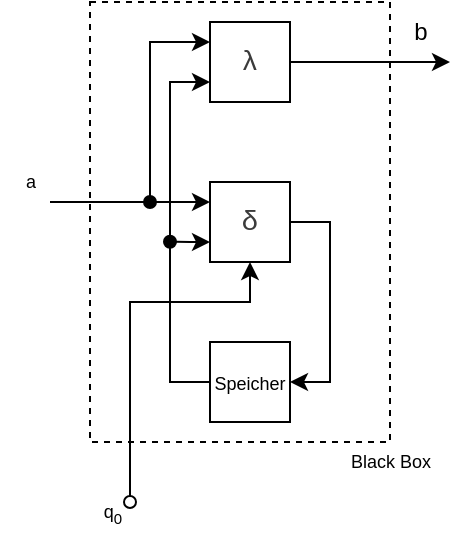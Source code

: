 <mxfile>
    <diagram id="K594d0jOccpO4_IZrgsY" name="AllgemeineSystemDarstellung">
        <mxGraphModel dx="808" dy="607" grid="1" gridSize="10" guides="1" tooltips="1" connect="1" arrows="1" fold="1" page="1" pageScale="1" pageWidth="827" pageHeight="1169" math="0" shadow="0">
            <root>
                <mxCell id="0"/>
                <mxCell id="1" parent="0"/>
                <mxCell id="7" style="edgeStyle=orthogonalEdgeStyle;rounded=0;html=1;exitX=0;exitY=0.25;exitDx=0;exitDy=0;fontSize=9;startArrow=classic;startFill=1;endArrow=oval;endFill=1;" parent="1" source="2" edge="1">
                    <mxGeometry relative="1" as="geometry">
                        <mxPoint x="90" y="130" as="targetPoint"/>
                        <Array as="points">
                            <mxPoint x="90" y="50"/>
                            <mxPoint x="90" y="130"/>
                        </Array>
                    </mxGeometry>
                </mxCell>
                <mxCell id="13" style="edgeStyle=orthogonalEdgeStyle;rounded=0;html=1;fontSize=9;startArrow=none;startFill=0;endArrow=classic;endFill=1;" parent="1" source="2" edge="1">
                    <mxGeometry relative="1" as="geometry">
                        <mxPoint x="240" y="60" as="targetPoint"/>
                    </mxGeometry>
                </mxCell>
                <mxCell id="2" value="&lt;div style=&quot;color: rgb(59, 59, 59); background-color: rgb(255, 255, 255); font-family: Consolas, &amp;quot;Courier New&amp;quot;, monospace; font-size: 14px; line-height: 19px;&quot;&gt;λ&lt;/div&gt;" style="rounded=0;whiteSpace=wrap;html=1;" parent="1" vertex="1">
                    <mxGeometry x="120" y="40" width="40" height="40" as="geometry"/>
                </mxCell>
                <mxCell id="6" style="edgeStyle=orthogonalEdgeStyle;rounded=0;html=1;exitX=0;exitY=0.75;exitDx=0;exitDy=0;fontSize=9;startArrow=classic;startFill=1;endArrow=oval;endFill=1;" parent="1" source="3" edge="1">
                    <mxGeometry relative="1" as="geometry">
                        <mxPoint x="100" y="149.889" as="targetPoint"/>
                    </mxGeometry>
                </mxCell>
                <mxCell id="8" style="edgeStyle=orthogonalEdgeStyle;rounded=0;html=1;exitX=0;exitY=0.25;exitDx=0;exitDy=0;fontSize=9;startArrow=classic;startFill=1;endArrow=none;endFill=0;" parent="1" source="3" edge="1">
                    <mxGeometry relative="1" as="geometry">
                        <mxPoint x="40" y="130" as="targetPoint"/>
                    </mxGeometry>
                </mxCell>
                <mxCell id="9" style="edgeStyle=orthogonalEdgeStyle;rounded=0;html=1;entryX=1;entryY=0.5;entryDx=0;entryDy=0;fontSize=9;startArrow=none;startFill=0;endArrow=classic;endFill=1;" parent="1" source="3" target="4" edge="1">
                    <mxGeometry relative="1" as="geometry">
                        <Array as="points">
                            <mxPoint x="180" y="140"/>
                            <mxPoint x="180" y="220"/>
                        </Array>
                    </mxGeometry>
                </mxCell>
                <mxCell id="10" style="edgeStyle=orthogonalEdgeStyle;rounded=0;html=1;fontSize=9;startArrow=classic;startFill=1;endArrow=oval;endFill=0;" parent="1" source="3" edge="1">
                    <mxGeometry relative="1" as="geometry">
                        <mxPoint x="80" y="280" as="targetPoint"/>
                        <Array as="points">
                            <mxPoint x="140" y="180"/>
                            <mxPoint x="80" y="180"/>
                        </Array>
                    </mxGeometry>
                </mxCell>
                <mxCell id="3" value="&lt;div style=&quot;color: rgb(59, 59, 59); background-color: rgb(255, 255, 255); font-family: Consolas, &amp;quot;Courier New&amp;quot;, monospace; font-size: 14px; line-height: 19px;&quot;&gt;δ&lt;/div&gt;" style="rounded=0;whiteSpace=wrap;html=1;" parent="1" vertex="1">
                    <mxGeometry x="120" y="120" width="40" height="40" as="geometry"/>
                </mxCell>
                <mxCell id="5" style="edgeStyle=orthogonalEdgeStyle;html=1;exitX=0;exitY=0.5;exitDx=0;exitDy=0;entryX=0;entryY=0.75;entryDx=0;entryDy=0;fontSize=9;rounded=0;" parent="1" source="4" target="2" edge="1">
                    <mxGeometry relative="1" as="geometry">
                        <Array as="points">
                            <mxPoint x="100" y="220"/>
                            <mxPoint x="100" y="70"/>
                        </Array>
                    </mxGeometry>
                </mxCell>
                <mxCell id="4" value="&lt;font style=&quot;font-size: 9px;&quot;&gt;Speicher&lt;/font&gt;" style="rounded=0;whiteSpace=wrap;html=1;" parent="1" vertex="1">
                    <mxGeometry x="120" y="200" width="40" height="40" as="geometry"/>
                </mxCell>
                <mxCell id="11" value="a" style="text;html=1;align=center;verticalAlign=middle;resizable=0;points=[];autosize=1;strokeColor=none;fillColor=none;fontSize=9;" parent="1" vertex="1">
                    <mxGeometry x="15" y="110" width="30" height="20" as="geometry"/>
                </mxCell>
                <mxCell id="12" value="q&lt;sub&gt;0&lt;/sub&gt;" style="text;html=1;align=center;verticalAlign=middle;resizable=0;points=[];autosize=1;strokeColor=none;fillColor=none;fontSize=9;" parent="1" vertex="1">
                    <mxGeometry x="56" y="271" width="30" height="30" as="geometry"/>
                </mxCell>
                <mxCell id="14" value="" style="rounded=0;whiteSpace=wrap;html=1;fontSize=9;dashed=1;fillColor=none;" parent="1" vertex="1">
                    <mxGeometry x="60" y="30" width="150" height="220" as="geometry"/>
                </mxCell>
                <mxCell id="16" value="Black Box" style="text;html=1;align=center;verticalAlign=middle;resizable=0;points=[];autosize=1;strokeColor=none;fillColor=none;fontSize=9;" parent="1" vertex="1">
                    <mxGeometry x="180" y="250" width="60" height="20" as="geometry"/>
                </mxCell>
                <mxCell id="18" value="b" style="text;html=1;align=center;verticalAlign=middle;resizable=0;points=[];autosize=1;strokeColor=none;fillColor=none;" parent="1" vertex="1">
                    <mxGeometry x="210" y="30" width="30" height="30" as="geometry"/>
                </mxCell>
            </root>
        </mxGraphModel>
    </diagram>
    <diagram id="zi7JdgpSJoC7Q3oNLpYD" name="LinearesDiffSystem">
        <mxGraphModel dx="1500" dy="506" grid="1" gridSize="10" guides="1" tooltips="1" connect="1" arrows="1" fold="1" page="1" pageScale="1" pageWidth="827" pageHeight="1169" math="0" shadow="0">
            <root>
                <mxCell id="0"/>
                <mxCell id="1" parent="0"/>
                <mxCell id="rnQ1suCqDnfkqFcSD9r7-4" style="edgeStyle=none;html=1;entryX=0;entryY=0.5;entryDx=0;entryDy=0;" edge="1" parent="1" source="rnQ1suCqDnfkqFcSD9r7-1" target="rnQ1suCqDnfkqFcSD9r7-3">
                    <mxGeometry relative="1" as="geometry"/>
                </mxCell>
                <mxCell id="rnQ1suCqDnfkqFcSD9r7-5" style="edgeStyle=none;html=1;startArrow=classic;startFill=1;endArrow=none;endFill=0;" edge="1" parent="1" source="rnQ1suCqDnfkqFcSD9r7-1">
                    <mxGeometry relative="1" as="geometry">
                        <mxPoint x="40" y="60" as="targetPoint"/>
                    </mxGeometry>
                </mxCell>
                <mxCell id="rnQ1suCqDnfkqFcSD9r7-10" style="edgeStyle=none;html=1;startArrow=none;startFill=0;endArrow=none;endFill=0;dashed=1;" edge="1" parent="1" source="rnQ1suCqDnfkqFcSD9r7-1">
                    <mxGeometry relative="1" as="geometry">
                        <mxPoint x="93.403" y="20.309" as="targetPoint"/>
                    </mxGeometry>
                </mxCell>
                <mxCell id="rnQ1suCqDnfkqFcSD9r7-1" value="B" style="rounded=0;whiteSpace=wrap;html=1;" vertex="1" parent="1">
                    <mxGeometry x="80" y="40" width="40" height="40" as="geometry"/>
                </mxCell>
                <mxCell id="rnQ1suCqDnfkqFcSD9r7-16" style="edgeStyle=none;html=1;entryX=0;entryY=0.5;entryDx=0;entryDy=0;fontSize=23;startArrow=none;startFill=0;endArrow=classic;endFill=1;" edge="1" parent="1" source="rnQ1suCqDnfkqFcSD9r7-2" target="rnQ1suCqDnfkqFcSD9r7-15">
                    <mxGeometry relative="1" as="geometry"/>
                </mxCell>
                <mxCell id="rnQ1suCqDnfkqFcSD9r7-29" style="edgeStyle=none;rounded=0;html=1;fontSize=23;startArrow=classic;startFill=1;endArrow=oval;endFill=0;" edge="1" parent="1" source="rnQ1suCqDnfkqFcSD9r7-2">
                    <mxGeometry relative="1" as="geometry">
                        <mxPoint x="260" y="110" as="targetPoint"/>
                    </mxGeometry>
                </mxCell>
                <mxCell id="rnQ1suCqDnfkqFcSD9r7-2" value="&lt;div style=&quot;color: rgb(59, 59, 59); background-color: rgb(255, 255, 255); font-family: Consolas, &amp;quot;Courier New&amp;quot;, monospace; line-height: 19px;&quot;&gt;&lt;font style=&quot;font-size: 23px;&quot;&gt;∫&lt;/font&gt;&lt;/div&gt;" style="rounded=0;whiteSpace=wrap;html=1;" vertex="1" parent="1">
                    <mxGeometry x="240" y="40" width="40" height="40" as="geometry"/>
                </mxCell>
                <mxCell id="rnQ1suCqDnfkqFcSD9r7-11" style="edgeStyle=none;html=1;entryX=0;entryY=0.5;entryDx=0;entryDy=0;startArrow=none;startFill=0;endArrow=classic;endFill=1;" edge="1" parent="1" source="rnQ1suCqDnfkqFcSD9r7-3" target="rnQ1suCqDnfkqFcSD9r7-2">
                    <mxGeometry relative="1" as="geometry"/>
                </mxCell>
                <mxCell id="rnQ1suCqDnfkqFcSD9r7-3" value="+" style="ellipse;whiteSpace=wrap;html=1;aspect=fixed;" vertex="1" parent="1">
                    <mxGeometry x="160" y="40" width="40" height="40" as="geometry"/>
                </mxCell>
                <mxCell id="rnQ1suCqDnfkqFcSD9r7-6" value="U" style="text;html=1;align=center;verticalAlign=middle;resizable=0;points=[];autosize=1;strokeColor=none;fillColor=none;" vertex="1" parent="1">
                    <mxGeometry x="10" y="45" width="30" height="30" as="geometry"/>
                </mxCell>
                <mxCell id="rnQ1suCqDnfkqFcSD9r7-7" value="Input-Vektor" style="text;html=1;align=center;verticalAlign=middle;resizable=0;points=[];autosize=1;strokeColor=none;fillColor=none;" vertex="1" parent="1">
                    <mxGeometry x="-10" y="30" width="90" height="30" as="geometry"/>
                </mxCell>
                <mxCell id="rnQ1suCqDnfkqFcSD9r7-8" value="Gewichtung der Inputs" style="text;html=1;align=center;verticalAlign=middle;resizable=0;points=[];autosize=1;strokeColor=none;fillColor=none;" vertex="1" parent="1">
                    <mxGeometry x="30" width="140" height="30" as="geometry"/>
                </mxCell>
                <mxCell id="rnQ1suCqDnfkqFcSD9r7-12" value="x'" style="text;html=1;align=center;verticalAlign=middle;resizable=0;points=[];autosize=1;strokeColor=none;fillColor=none;" vertex="1" parent="1">
                    <mxGeometry x="201" y="34" width="30" height="30" as="geometry"/>
                </mxCell>
                <mxCell id="rnQ1suCqDnfkqFcSD9r7-23" style="edgeStyle=none;rounded=0;html=1;fontSize=23;startArrow=none;startFill=0;endArrow=classic;endFill=1;" edge="1" parent="1" source="rnQ1suCqDnfkqFcSD9r7-15">
                    <mxGeometry relative="1" as="geometry">
                        <mxPoint x="440" y="60" as="targetPoint"/>
                    </mxGeometry>
                </mxCell>
                <mxCell id="rnQ1suCqDnfkqFcSD9r7-28" style="edgeStyle=none;rounded=0;html=1;exitX=0.5;exitY=1;exitDx=0;exitDy=0;fontSize=23;startArrow=none;startFill=0;endArrow=none;endFill=0;dashed=1;" edge="1" parent="1" source="rnQ1suCqDnfkqFcSD9r7-15">
                    <mxGeometry relative="1" as="geometry">
                        <mxPoint x="384" y="107" as="targetPoint"/>
                    </mxGeometry>
                </mxCell>
                <mxCell id="rnQ1suCqDnfkqFcSD9r7-15" value="C" style="rounded=0;whiteSpace=wrap;html=1;" vertex="1" parent="1">
                    <mxGeometry x="360" y="40" width="40" height="40" as="geometry"/>
                </mxCell>
                <mxCell id="rnQ1suCqDnfkqFcSD9r7-19" style="edgeStyle=none;html=1;fontSize=23;startArrow=none;startFill=0;endArrow=none;endFill=0;dashed=1;" edge="1" parent="1" source="rnQ1suCqDnfkqFcSD9r7-17">
                    <mxGeometry relative="1" as="geometry">
                        <mxPoint x="180.231" y="189.894" as="targetPoint"/>
                    </mxGeometry>
                </mxCell>
                <mxCell id="rnQ1suCqDnfkqFcSD9r7-20" style="edgeStyle=none;html=1;entryX=0.5;entryY=1;entryDx=0;entryDy=0;fontSize=23;startArrow=none;startFill=0;endArrow=classic;endFill=1;" edge="1" parent="1" source="rnQ1suCqDnfkqFcSD9r7-17" target="rnQ1suCqDnfkqFcSD9r7-3">
                    <mxGeometry relative="1" as="geometry"/>
                </mxCell>
                <mxCell id="rnQ1suCqDnfkqFcSD9r7-21" style="edgeStyle=none;html=1;fontSize=23;startArrow=classic;startFill=1;endArrow=oval;endFill=1;rounded=0;" edge="1" parent="1" source="rnQ1suCqDnfkqFcSD9r7-17">
                    <mxGeometry relative="1" as="geometry">
                        <mxPoint x="320" y="60" as="targetPoint"/>
                        <Array as="points">
                            <mxPoint x="320" y="140"/>
                        </Array>
                    </mxGeometry>
                </mxCell>
                <mxCell id="rnQ1suCqDnfkqFcSD9r7-17" value="A" style="rounded=0;whiteSpace=wrap;html=1;" vertex="1" parent="1">
                    <mxGeometry x="161" y="120" width="40" height="40" as="geometry"/>
                </mxCell>
                <mxCell id="rnQ1suCqDnfkqFcSD9r7-18" value="Wie beeinflussen sich die Systemvariablen gegenseitig?" style="text;html=1;align=center;verticalAlign=middle;resizable=0;points=[];autosize=1;strokeColor=none;fillColor=none;" vertex="1" parent="1">
                    <mxGeometry x="20" y="180" width="320" height="30" as="geometry"/>
                </mxCell>
                <mxCell id="rnQ1suCqDnfkqFcSD9r7-22" value="Integrator" style="text;html=1;align=center;verticalAlign=middle;resizable=0;points=[];autosize=1;strokeColor=none;fillColor=none;" vertex="1" parent="1">
                    <mxGeometry x="225" y="15" width="70" height="30" as="geometry"/>
                </mxCell>
                <mxCell id="rnQ1suCqDnfkqFcSD9r7-25" value="y" style="text;html=1;align=center;verticalAlign=middle;resizable=0;points=[];autosize=1;strokeColor=none;fillColor=none;" vertex="1" parent="1">
                    <mxGeometry x="400" y="34" width="30" height="30" as="geometry"/>
                </mxCell>
                <mxCell id="rnQ1suCqDnfkqFcSD9r7-26" value="x" style="text;html=1;align=center;verticalAlign=middle;resizable=0;points=[];autosize=1;strokeColor=none;fillColor=none;" vertex="1" parent="1">
                    <mxGeometry x="310" y="34" width="30" height="30" as="geometry"/>
                </mxCell>
                <mxCell id="rnQ1suCqDnfkqFcSD9r7-27" value="Mapping der Systemvariablen auf den Output" style="text;html=1;align=center;verticalAlign=middle;resizable=0;points=[];autosize=1;strokeColor=none;fillColor=none;" vertex="1" parent="1">
                    <mxGeometry x="340" y="100" width="260" height="30" as="geometry"/>
                </mxCell>
                <mxCell id="rnQ1suCqDnfkqFcSD9r7-30" value="x(0) = x&lt;sub&gt;0&lt;/sub&gt;" style="text;html=1;align=center;verticalAlign=middle;resizable=0;points=[];autosize=1;strokeColor=none;fillColor=none;" vertex="1" parent="1">
                    <mxGeometry x="252" y="88" width="70" height="30" as="geometry"/>
                </mxCell>
                <mxCell id="rnQ1suCqDnfkqFcSD9r7-32" value="Initialwerte&lt;br style=&quot;font-size: 5px;&quot;&gt;der Systemvariablen" style="text;html=1;align=right;verticalAlign=middle;resizable=0;points=[];autosize=1;strokeColor=none;fillColor=none;fontSize=5;" vertex="1" parent="1">
                    <mxGeometry x="190" y="83" width="70" height="30" as="geometry"/>
                </mxCell>
            </root>
        </mxGraphModel>
    </diagram>
    <diagram id="s0VekJ9dlkDnV7foZVsH" name="KonkretesLinearDiffSystem">
        <mxGraphModel dx="951" dy="714" grid="1" gridSize="10" guides="1" tooltips="1" connect="1" arrows="1" fold="1" page="1" pageScale="1" pageWidth="827" pageHeight="1169" math="0" shadow="0">
            <root>
                <mxCell id="0"/>
                <mxCell id="1" parent="0"/>
                <mxCell id="Vg9hh0HzT4dxOguyCaVp-1" value="" style="endArrow=none;html=1;rounded=0;fontSize=5;" parent="1" edge="1">
                    <mxGeometry width="50" height="50" relative="1" as="geometry">
                        <mxPoint x="40" y="320" as="sourcePoint"/>
                        <mxPoint x="700" y="320" as="targetPoint"/>
                    </mxGeometry>
                </mxCell>
                <mxCell id="Vg9hh0HzT4dxOguyCaVp-2" value="" style="endArrow=none;html=1;rounded=0;fontSize=5;" parent="1" edge="1">
                    <mxGeometry width="50" height="50" relative="1" as="geometry">
                        <mxPoint x="40" y="340" as="sourcePoint"/>
                        <mxPoint x="700" y="340" as="targetPoint"/>
                    </mxGeometry>
                </mxCell>
                <mxCell id="Vg9hh0HzT4dxOguyCaVp-3" value="" style="endArrow=none;html=1;rounded=0;fontSize=5;" parent="1" edge="1">
                    <mxGeometry width="50" height="50" relative="1" as="geometry">
                        <mxPoint x="40" y="360" as="sourcePoint"/>
                        <mxPoint x="700" y="360" as="targetPoint"/>
                    </mxGeometry>
                </mxCell>
                <mxCell id="Vg9hh0HzT4dxOguyCaVp-4" value="x&lt;sub&gt;1&lt;/sub&gt;" style="text;html=1;align=center;verticalAlign=middle;resizable=0;points=[];autosize=1;strokeColor=none;fillColor=none;fontSize=12;" parent="1" vertex="1">
                    <mxGeometry x="10" y="300" width="40" height="30" as="geometry"/>
                </mxCell>
                <mxCell id="Vg9hh0HzT4dxOguyCaVp-5" value="x&lt;span style=&quot;font-size: 10px;&quot;&gt;&lt;sub&gt;2&lt;/sub&gt;&lt;/span&gt;" style="text;html=1;align=center;verticalAlign=middle;resizable=0;points=[];autosize=1;strokeColor=none;fillColor=none;fontSize=12;" parent="1" vertex="1">
                    <mxGeometry x="15" y="320" width="30" height="30" as="geometry"/>
                </mxCell>
                <mxCell id="Vg9hh0HzT4dxOguyCaVp-6" value="x&lt;span style=&quot;font-size: 10px;&quot;&gt;&lt;sub&gt;3&lt;/sub&gt;&lt;/span&gt;" style="text;html=1;align=center;verticalAlign=middle;resizable=0;points=[];autosize=1;strokeColor=none;fillColor=none;fontSize=12;" parent="1" vertex="1">
                    <mxGeometry x="15" y="340" width="30" height="30" as="geometry"/>
                </mxCell>
                <mxCell id="Vg9hh0HzT4dxOguyCaVp-13" value="" style="endArrow=none;html=1;rounded=0;fontSize=5;" parent="1" edge="1">
                    <mxGeometry width="50" height="50" relative="1" as="geometry">
                        <mxPoint x="45" y="80" as="sourcePoint"/>
                        <mxPoint x="720" y="80" as="targetPoint"/>
                    </mxGeometry>
                </mxCell>
                <mxCell id="Vg9hh0HzT4dxOguyCaVp-14" value="" style="endArrow=none;html=1;rounded=0;fontSize=5;" parent="1" edge="1">
                    <mxGeometry width="50" height="50" relative="1" as="geometry">
                        <mxPoint x="45" y="100" as="sourcePoint"/>
                        <mxPoint x="720" y="100" as="targetPoint"/>
                    </mxGeometry>
                </mxCell>
                <mxCell id="Vg9hh0HzT4dxOguyCaVp-16" value="u&lt;sub&gt;1&lt;/sub&gt;" style="text;html=1;align=center;verticalAlign=middle;resizable=0;points=[];autosize=1;strokeColor=none;fillColor=none;fontSize=12;" parent="1" vertex="1">
                    <mxGeometry x="15" y="60" width="40" height="30" as="geometry"/>
                </mxCell>
                <mxCell id="Vg9hh0HzT4dxOguyCaVp-17" value="u&lt;span style=&quot;font-size: 10px;&quot;&gt;&lt;sub&gt;2&lt;/sub&gt;&lt;/span&gt;" style="text;html=1;align=center;verticalAlign=middle;resizable=0;points=[];autosize=1;strokeColor=none;fillColor=none;fontSize=12;" parent="1" vertex="1">
                    <mxGeometry x="20" y="80" width="30" height="30" as="geometry"/>
                </mxCell>
                <mxCell id="13hsUanon7544EjFmuAE-9" style="edgeStyle=orthogonalEdgeStyle;rounded=0;html=1;fontSize=12;startArrow=none;startFill=0;endArrow=classic;endFill=1;" parent="1" source="13hsUanon7544EjFmuAE-1" edge="1">
                    <mxGeometry relative="1" as="geometry">
                        <mxPoint x="200" y="320" as="targetPoint"/>
                        <Array as="points">
                            <mxPoint x="200" y="180"/>
                            <mxPoint x="200" y="320"/>
                        </Array>
                    </mxGeometry>
                </mxCell>
                <mxCell id="13hsUanon7544EjFmuAE-10" style="edgeStyle=orthogonalEdgeStyle;rounded=0;html=1;fontSize=12;startArrow=classic;startFill=1;endArrow=oval;endFill=0;" parent="1" source="13hsUanon7544EjFmuAE-1" edge="1">
                    <mxGeometry relative="1" as="geometry">
                        <mxPoint x="160.0" y="220" as="targetPoint"/>
                    </mxGeometry>
                </mxCell>
                <mxCell id="13hsUanon7544EjFmuAE-1" value="&lt;div style=&quot;color: rgb(59, 59, 59); background-color: rgb(255, 255, 255); font-family: Consolas, &amp;quot;Courier New&amp;quot;, monospace; line-height: 19px;&quot;&gt;&lt;font style=&quot;font-size: 23px;&quot;&gt;∫&lt;/font&gt;&lt;/div&gt;" style="rounded=0;whiteSpace=wrap;html=1;" parent="1" vertex="1">
                    <mxGeometry x="140" y="160" width="40" height="40" as="geometry"/>
                </mxCell>
                <mxCell id="13hsUanon7544EjFmuAE-3" style="rounded=0;html=1;exitX=0;exitY=1;exitDx=0;exitDy=0;fontSize=12;startArrow=classic;startFill=1;endArrow=oval;endFill=1;" parent="1" source="13hsUanon7544EjFmuAE-2" edge="1">
                    <mxGeometry relative="1" as="geometry">
                        <mxPoint x="60" y="320" as="targetPoint"/>
                    </mxGeometry>
                </mxCell>
                <mxCell id="13hsUanon7544EjFmuAE-4" style="edgeStyle=none;rounded=0;html=1;exitX=0.5;exitY=1;exitDx=0;exitDy=0;fontSize=12;startArrow=classic;startFill=1;endArrow=none;endFill=0;" parent="1" source="13hsUanon7544EjFmuAE-2" target="13hsUanon7544EjFmuAE-5" edge="1">
                    <mxGeometry relative="1" as="geometry">
                        <mxPoint x="90" y="250" as="targetPoint"/>
                    </mxGeometry>
                </mxCell>
                <mxCell id="13hsUanon7544EjFmuAE-7" style="edgeStyle=none;rounded=0;html=1;entryX=0;entryY=0.5;entryDx=0;entryDy=0;fontSize=12;startArrow=none;startFill=0;endArrow=classicThin;endFill=1;" parent="1" source="13hsUanon7544EjFmuAE-2" target="13hsUanon7544EjFmuAE-1" edge="1">
                    <mxGeometry relative="1" as="geometry"/>
                </mxCell>
                <mxCell id="13hsUanon7544EjFmuAE-8" style="edgeStyle=none;rounded=0;html=1;fontSize=12;startArrow=classic;startFill=1;endArrow=oval;endFill=1;" parent="1" source="13hsUanon7544EjFmuAE-2" edge="1">
                    <mxGeometry relative="1" as="geometry">
                        <mxPoint x="70" y="80" as="targetPoint"/>
                    </mxGeometry>
                </mxCell>
                <mxCell id="13hsUanon7544EjFmuAE-2" value="+" style="ellipse;whiteSpace=wrap;html=1;aspect=fixed;fontSize=12;" parent="1" vertex="1">
                    <mxGeometry x="80" y="160" width="40" height="40" as="geometry"/>
                </mxCell>
                <mxCell id="13hsUanon7544EjFmuAE-6" style="edgeStyle=none;rounded=0;html=1;fontSize=12;startArrow=none;startFill=0;endArrow=oval;endFill=1;" parent="1" source="13hsUanon7544EjFmuAE-5" edge="1">
                    <mxGeometry relative="1" as="geometry">
                        <mxPoint x="80" y="340" as="targetPoint"/>
                    </mxGeometry>
                </mxCell>
                <mxCell id="13hsUanon7544EjFmuAE-5" value="2" style="ellipse;whiteSpace=wrap;html=1;aspect=fixed;fontSize=12;" parent="1" vertex="1">
                    <mxGeometry x="90" y="260" width="20" height="20" as="geometry"/>
                </mxCell>
                <mxCell id="13hsUanon7544EjFmuAE-11" value="x&lt;sub&gt;1&lt;/sub&gt;(0)" style="text;html=1;align=center;verticalAlign=middle;resizable=0;points=[];autosize=1;strokeColor=none;fillColor=none;fontSize=12;" parent="1" vertex="1">
                    <mxGeometry x="140" y="217" width="50" height="30" as="geometry"/>
                </mxCell>
                <mxCell id="13hsUanon7544EjFmuAE-16" style="edgeStyle=orthogonalEdgeStyle;rounded=0;html=1;fontSize=12;startArrow=classic;startFill=1;endArrow=oval;endFill=0;" parent="1" source="13hsUanon7544EjFmuAE-17" edge="1">
                    <mxGeometry relative="1" as="geometry">
                        <mxPoint x="360.0" y="219.97" as="targetPoint"/>
                    </mxGeometry>
                </mxCell>
                <mxCell id="13hsUanon7544EjFmuAE-17" value="&lt;div style=&quot;color: rgb(59, 59, 59); background-color: rgb(255, 255, 255); font-family: Consolas, &amp;quot;Courier New&amp;quot;, monospace; line-height: 19px;&quot;&gt;&lt;font style=&quot;font-size: 23px;&quot;&gt;∫&lt;/font&gt;&lt;/div&gt;" style="rounded=0;whiteSpace=wrap;html=1;" parent="1" vertex="1">
                    <mxGeometry x="340" y="159.97" width="40" height="40" as="geometry"/>
                </mxCell>
                <mxCell id="13hsUanon7544EjFmuAE-18" style="edgeStyle=none;rounded=0;html=1;entryX=0;entryY=0.5;entryDx=0;entryDy=0;fontSize=12;startArrow=none;startFill=0;endArrow=classicThin;endFill=1;" parent="1" source="13hsUanon7544EjFmuAE-19" target="13hsUanon7544EjFmuAE-17" edge="1">
                    <mxGeometry relative="1" as="geometry"/>
                </mxCell>
                <mxCell id="13hsUanon7544EjFmuAE-21" style="rounded=0;html=1;exitX=0;exitY=1;exitDx=0;exitDy=0;fontSize=12;startArrow=classic;startFill=1;endArrow=oval;endFill=1;" parent="1" source="13hsUanon7544EjFmuAE-19" edge="1">
                    <mxGeometry relative="1" as="geometry">
                        <mxPoint x="280" y="340" as="targetPoint"/>
                    </mxGeometry>
                </mxCell>
                <mxCell id="13hsUanon7544EjFmuAE-22" style="edgeStyle=none;rounded=0;html=1;fontSize=12;startArrow=none;startFill=0;endArrow=oval;endFill=1;" parent="1" edge="1">
                    <mxGeometry relative="1" as="geometry">
                        <mxPoint x="300" y="360" as="targetPoint"/>
                        <mxPoint x="300" y="280" as="sourcePoint"/>
                    </mxGeometry>
                </mxCell>
                <mxCell id="13hsUanon7544EjFmuAE-25" style="edgeStyle=none;rounded=0;html=1;entryX=0.5;entryY=0;entryDx=0;entryDy=0;fontSize=12;startArrow=classic;startFill=1;endArrow=none;endFill=0;" parent="1" source="13hsUanon7544EjFmuAE-19" target="13hsUanon7544EjFmuAE-23" edge="1">
                    <mxGeometry relative="1" as="geometry"/>
                </mxCell>
                <mxCell id="13hsUanon7544EjFmuAE-28" style="edgeStyle=none;rounded=0;html=1;fontSize=12;startArrow=classic;startFill=1;endArrow=oval;endFill=1;" parent="1" source="13hsUanon7544EjFmuAE-19" edge="1">
                    <mxGeometry relative="1" as="geometry">
                        <mxPoint x="280" y="100" as="targetPoint"/>
                    </mxGeometry>
                </mxCell>
                <mxCell id="13hsUanon7544EjFmuAE-19" value="+" style="ellipse;whiteSpace=wrap;html=1;aspect=fixed;fontSize=12;" parent="1" vertex="1">
                    <mxGeometry x="280" y="160" width="40" height="40" as="geometry"/>
                </mxCell>
                <mxCell id="13hsUanon7544EjFmuAE-20" value="x&lt;sub&gt;2&lt;/sub&gt;(0)" style="text;html=1;align=center;verticalAlign=middle;resizable=0;points=[];autosize=1;strokeColor=none;fillColor=none;fontSize=12;" parent="1" vertex="1">
                    <mxGeometry x="340" y="216.97" width="50" height="30" as="geometry"/>
                </mxCell>
                <mxCell id="13hsUanon7544EjFmuAE-23" value="3" style="ellipse;whiteSpace=wrap;html=1;aspect=fixed;fontSize=12;" parent="1" vertex="1">
                    <mxGeometry x="290" y="260" width="20" height="20" as="geometry"/>
                </mxCell>
                <mxCell id="13hsUanon7544EjFmuAE-27" style="edgeStyle=orthogonalEdgeStyle;rounded=0;html=1;fontSize=12;startArrow=none;startFill=0;endArrow=classic;endFill=1;" parent="1" edge="1">
                    <mxGeometry relative="1" as="geometry">
                        <mxPoint x="400" y="340" as="targetPoint"/>
                        <mxPoint x="380" y="179.97" as="sourcePoint"/>
                        <Array as="points">
                            <mxPoint x="400" y="179.97"/>
                            <mxPoint x="400" y="319.97"/>
                        </Array>
                    </mxGeometry>
                </mxCell>
                <mxCell id="13hsUanon7544EjFmuAE-29" style="edgeStyle=orthogonalEdgeStyle;rounded=0;html=1;fontSize=12;startArrow=classic;startFill=1;endArrow=oval;endFill=0;" parent="1" source="13hsUanon7544EjFmuAE-30" edge="1">
                    <mxGeometry relative="1" as="geometry">
                        <mxPoint x="520" y="219.97" as="targetPoint"/>
                    </mxGeometry>
                </mxCell>
                <mxCell id="13hsUanon7544EjFmuAE-30" value="&lt;div style=&quot;color: rgb(59, 59, 59); background-color: rgb(255, 255, 255); font-family: Consolas, &amp;quot;Courier New&amp;quot;, monospace; line-height: 19px;&quot;&gt;&lt;font style=&quot;font-size: 23px;&quot;&gt;∫&lt;/font&gt;&lt;/div&gt;" style="rounded=0;whiteSpace=wrap;html=1;" parent="1" vertex="1">
                    <mxGeometry x="500" y="159.97" width="40" height="40" as="geometry"/>
                </mxCell>
                <mxCell id="13hsUanon7544EjFmuAE-31" style="edgeStyle=none;rounded=0;html=1;entryX=0;entryY=0.5;entryDx=0;entryDy=0;fontSize=12;startArrow=none;startFill=0;endArrow=classicThin;endFill=1;" parent="1" source="13hsUanon7544EjFmuAE-33" target="13hsUanon7544EjFmuAE-30" edge="1">
                    <mxGeometry relative="1" as="geometry"/>
                </mxCell>
                <mxCell id="13hsUanon7544EjFmuAE-37" style="edgeStyle=none;rounded=0;html=1;exitX=0;exitY=0;exitDx=0;exitDy=0;fontSize=12;startArrow=classic;startFill=1;endArrow=oval;endFill=1;" parent="1" source="13hsUanon7544EjFmuAE-33" edge="1">
                    <mxGeometry relative="1" as="geometry">
                        <mxPoint x="420" y="80" as="targetPoint"/>
                    </mxGeometry>
                </mxCell>
                <mxCell id="13hsUanon7544EjFmuAE-38" style="edgeStyle=none;rounded=0;html=1;exitX=1;exitY=0;exitDx=0;exitDy=0;fontSize=12;startArrow=classic;startFill=1;endArrow=oval;endFill=1;" parent="1" source="13hsUanon7544EjFmuAE-33" edge="1">
                    <mxGeometry relative="1" as="geometry">
                        <mxPoint x="460" y="100" as="targetPoint"/>
                    </mxGeometry>
                </mxCell>
                <mxCell id="13hsUanon7544EjFmuAE-39" style="edgeStyle=none;rounded=0;html=1;exitX=0.5;exitY=1;exitDx=0;exitDy=0;fontSize=12;startArrow=classic;startFill=1;endArrow=oval;endFill=1;" parent="1" source="13hsUanon7544EjFmuAE-33" edge="1">
                    <mxGeometry relative="1" as="geometry">
                        <mxPoint x="460.241" y="340" as="targetPoint"/>
                    </mxGeometry>
                </mxCell>
                <mxCell id="13hsUanon7544EjFmuAE-40" style="edgeStyle=none;rounded=0;html=1;exitX=1;exitY=1;exitDx=0;exitDy=0;fontSize=12;startArrow=classic;startFill=1;endArrow=oval;endFill=1;" parent="1" source="13hsUanon7544EjFmuAE-33" edge="1">
                    <mxGeometry relative="1" as="geometry">
                        <mxPoint x="480" y="360" as="targetPoint"/>
                    </mxGeometry>
                </mxCell>
                <mxCell id="13hsUanon7544EjFmuAE-33" value="+" style="ellipse;whiteSpace=wrap;html=1;aspect=fixed;fontSize=12;" parent="1" vertex="1">
                    <mxGeometry x="440" y="160" width="40" height="40" as="geometry"/>
                </mxCell>
                <mxCell id="13hsUanon7544EjFmuAE-34" value="x&lt;sub&gt;3&lt;/sub&gt;(0)" style="text;html=1;align=center;verticalAlign=middle;resizable=0;points=[];autosize=1;strokeColor=none;fillColor=none;fontSize=12;" parent="1" vertex="1">
                    <mxGeometry x="500" y="216.97" width="50" height="30" as="geometry"/>
                </mxCell>
                <mxCell id="13hsUanon7544EjFmuAE-36" style="edgeStyle=orthogonalEdgeStyle;rounded=0;html=1;fontSize=12;startArrow=none;startFill=0;endArrow=classic;endFill=1;" parent="1" edge="1">
                    <mxGeometry relative="1" as="geometry">
                        <mxPoint x="560" y="360" as="targetPoint"/>
                        <mxPoint x="540" y="179.97" as="sourcePoint"/>
                        <Array as="points">
                            <mxPoint x="560" y="179.97"/>
                            <mxPoint x="560" y="319.97"/>
                        </Array>
                    </mxGeometry>
                </mxCell>
                <mxCell id="13hsUanon7544EjFmuAE-42" style="edgeStyle=none;rounded=0;html=1;entryX=0;entryY=1;entryDx=0;entryDy=0;fontSize=12;startArrow=none;startFill=0;endArrow=classic;endFill=1;" parent="1" source="13hsUanon7544EjFmuAE-41" target="13hsUanon7544EjFmuAE-33" edge="1">
                    <mxGeometry relative="1" as="geometry"/>
                </mxCell>
                <mxCell id="13hsUanon7544EjFmuAE-43" style="edgeStyle=none;rounded=0;html=1;exitX=0.5;exitY=1;exitDx=0;exitDy=0;fontSize=12;startArrow=none;startFill=0;endArrow=none;endFill=0;" parent="1" source="13hsUanon7544EjFmuAE-41" edge="1">
                    <mxGeometry relative="1" as="geometry">
                        <mxPoint x="440.241" y="320" as="targetPoint"/>
                    </mxGeometry>
                </mxCell>
                <mxCell id="13hsUanon7544EjFmuAE-41" value="2" style="ellipse;whiteSpace=wrap;html=1;aspect=fixed;fontSize=12;" parent="1" vertex="1">
                    <mxGeometry x="430" y="260" width="20" height="20" as="geometry"/>
                </mxCell>
                <mxCell id="13hsUanon7544EjFmuAE-48" style="edgeStyle=none;rounded=0;html=1;exitX=0;exitY=1;exitDx=0;exitDy=0;fontSize=12;startArrow=classic;startFill=1;endArrow=oval;endFill=1;" parent="1" source="13hsUanon7544EjFmuAE-44" edge="1">
                    <mxGeometry relative="1" as="geometry">
                        <mxPoint x="640" y="320.0" as="targetPoint"/>
                    </mxGeometry>
                </mxCell>
                <mxCell id="13hsUanon7544EjFmuAE-49" style="edgeStyle=none;rounded=0;html=1;fontSize=12;startArrow=none;startFill=0;endArrow=classic;endFill=1;" parent="1" source="13hsUanon7544EjFmuAE-44" edge="1">
                    <mxGeometry relative="1" as="geometry">
                        <mxPoint x="720" y="180" as="targetPoint"/>
                    </mxGeometry>
                </mxCell>
                <mxCell id="13hsUanon7544EjFmuAE-44" value="+" style="ellipse;whiteSpace=wrap;html=1;aspect=fixed;fontSize=12;" parent="1" vertex="1">
                    <mxGeometry x="640" y="159.97" width="40" height="40" as="geometry"/>
                </mxCell>
                <mxCell id="13hsUanon7544EjFmuAE-46" style="edgeStyle=none;rounded=0;html=1;fontSize=12;startArrow=none;startFill=0;endArrow=oval;endFill=1;" parent="1" source="13hsUanon7544EjFmuAE-45" edge="1">
                    <mxGeometry relative="1" as="geometry">
                        <mxPoint x="660" y="360" as="targetPoint"/>
                    </mxGeometry>
                </mxCell>
                <mxCell id="13hsUanon7544EjFmuAE-47" style="edgeStyle=none;rounded=0;html=1;fontSize=12;startArrow=none;startFill=0;endArrow=classic;endFill=1;" parent="1" source="13hsUanon7544EjFmuAE-45" edge="1">
                    <mxGeometry relative="1" as="geometry">
                        <mxPoint x="660" y="200" as="targetPoint"/>
                    </mxGeometry>
                </mxCell>
                <mxCell id="13hsUanon7544EjFmuAE-45" value="2" style="ellipse;whiteSpace=wrap;html=1;aspect=fixed;fontSize=12;" parent="1" vertex="1">
                    <mxGeometry x="650" y="280" width="20" height="20" as="geometry"/>
                </mxCell>
                <mxCell id="13hsUanon7544EjFmuAE-50" value="y&lt;sub&gt;1&lt;/sub&gt;" style="text;html=1;align=center;verticalAlign=middle;resizable=0;points=[];autosize=1;strokeColor=none;fillColor=none;fontSize=12;" parent="1" vertex="1">
                    <mxGeometry x="681" y="155" width="40" height="30" as="geometry"/>
                </mxCell>
            </root>
        </mxGraphModel>
    </diagram>
    <diagram id="hoBb7hpQy8gbw2nEpCmA" name="ErklaerLinearDiffSystem">
        <mxGraphModel dx="1778" dy="1883" grid="1" gridSize="10" guides="1" tooltips="1" connect="1" arrows="1" fold="1" page="1" pageScale="1" pageWidth="827" pageHeight="1169" math="0" shadow="0">
            <root>
                <mxCell id="0"/>
                <mxCell id="1" parent="0"/>
                <mxCell id="NT6Gyv-3Sn4yXsHfsgf5-55" value="" style="rounded=0;whiteSpace=wrap;html=1;fontColor=#FF3333;fillColor=none;strokeColor=#004C99;dashed=1;" vertex="1" parent="1">
                    <mxGeometry x="424" y="40" width="166" height="320" as="geometry"/>
                </mxCell>
                <mxCell id="NT6Gyv-3Sn4yXsHfsgf5-54" value="" style="rounded=0;whiteSpace=wrap;html=1;fontColor=#FF3333;fillColor=none;strokeColor=#4D9900;dashed=1;" vertex="1" parent="1">
                    <mxGeometry x="250" y="40" width="170" height="320" as="geometry"/>
                </mxCell>
                <mxCell id="1U8NiY5EysoluusE6-Ak-1" value="&lt;pre style=&quot;--tw-border-spacing-x: 0; --tw-border-spacing-y: 0; --tw-translate-x: 0; --tw-translate-y: 0; --tw-rotate: 0; --tw-skew-x: 0; --tw-skew-y: 0; --tw-scale-x: 1; --tw-scale-y: 1; --tw-pan-x: ; --tw-pan-y: ; --tw-pinch-zoom: ; --tw-scroll-snap-strictness: proximity; --tw-gradient-from-position: ; --tw-gradient-via-position: ; --tw-gradient-to-position: ; --tw-ordinal: ; --tw-slashed-zero: ; --tw-numeric-figure: ; --tw-numeric-spacing: ; --tw-numeric-fraction: ; --tw-ring-inset: ; --tw-ring-offset-width: 0px; --tw-ring-offset-color: #fff; --tw-ring-color: rgb(59 130 246 / .5); --tw-ring-offset-shadow: 0 0 #0000; --tw-ring-shadow: 0 0 #0000; --tw-shadow: 0 0 #0000; --tw-shadow-colored: 0 0 #0000; --tw-blur: ; --tw-brightness: ; --tw-contrast: ; --tw-grayscale: ; --tw-hue-rotate: ; --tw-invert: ; --tw-saturate: ; --tw-sepia: ; --tw-drop-shadow: ; --tw-backdrop-blur: ; --tw-backdrop-brightness: ; --tw-backdrop-contrast: ; --tw-backdrop-grayscale: ; --tw-backdrop-hue-rotate: ; --tw-backdrop-invert: ; --tw-backdrop-opacity: ; --tw-backdrop-saturate: ; --tw-backdrop-sepia: ; padding: 0.8em; overflow: auto; line-height: 1; border: rgb(214, 214, 214); border-radius: 3px; margin-top: 0px; margin-bottom: 0.25em; background: rgb(245, 245, 245); font-family: Consolas, &amp;quot;Liberation Mono&amp;quot;, Menlo, Courier, monospace; text-align: left; word-spacing: 0px; word-break: normal; overflow-wrap: normal; tab-size: 8; hyphens: none; font-size: 0.75em; break-inside: auto; font-style: normal; font-variant-ligatures: normal; font-variant-caps: normal; font-weight: 400; letter-spacing: normal; orphans: 2; text-indent: 0px; text-transform: none; widows: 2; -webkit-text-stroke-width: 0px; text-decoration-thickness: initial; text-decoration-style: initial; text-decoration-color: initial;&quot; class=&quot;language-text&quot; data-source-line=&quot;113&quot; data-info=&quot;{data-source-line=&amp;quot;113&amp;quot;}&quot; data-role=&quot;codeBlock&quot;&gt;&lt;code style=&quot;color: rgb(0, 0, 0); --tw-border-spacing-x: 0; --tw-border-spacing-y: 0; --tw-translate-x: 0; --tw-translate-y: 0; --tw-rotate: 0; --tw-skew-x: 0; --tw-skew-y: 0; --tw-scale-x: 1; --tw-scale-y: 1; --tw-pan-x: ; --tw-pan-y: ; --tw-pinch-zoom: ; --tw-scroll-snap-strictness: proximity; --tw-gradient-from-position: ; --tw-gradient-via-position: ; --tw-gradient-to-position: ; --tw-ordinal: ; --tw-slashed-zero: ; --tw-numeric-figure: ; --tw-numeric-spacing: ; --tw-numeric-fraction: ; --tw-ring-inset: ; --tw-ring-offset-width: 0px; --tw-ring-offset-color: #fff; --tw-ring-color: rgb(59 130 246 / .5); --tw-ring-offset-shadow: 0 0 #0000; --tw-ring-shadow: 0 0 #0000; --tw-shadow: 0 0 #0000; --tw-shadow-colored: 0 0 #0000; --tw-blur: ; --tw-brightness: ; --tw-contrast: ; --tw-grayscale: ; --tw-hue-rotate: ; --tw-invert: ; --tw-saturate: ; --tw-sepia: ; --tw-drop-shadow: ; --tw-backdrop-blur: ; --tw-backdrop-brightness: ; --tw-backdrop-contrast: ; --tw-backdrop-grayscale: ; --tw-backdrop-hue-rotate: ; --tw-backdrop-invert: ; --tw-backdrop-opacity: ; --tw-backdrop-saturate: ; --tw-backdrop-sepia: ; font-family: Menlo, Monaco, Consolas, &amp;quot;Courier New&amp;quot;, monospace; background: 0px 0px transparent; padding: 0px; border-radius: 3px; font-size: 0.75em; margin: 0px 0px 0.25em; word-break: normal; border: 0px; display: inline; max-width: initial; overflow: initial; line-height: 1; overflow-wrap: normal; break-inside: auto;&quot;&gt;A = [&lt;/code&gt;&lt;code style=&quot;--tw-border-spacing-x: 0; --tw-border-spacing-y: 0; --tw-translate-x: 0; --tw-translate-y: 0; --tw-rotate: 0; --tw-skew-x: 0; --tw-skew-y: 0; --tw-scale-x: 1; --tw-scale-y: 1; --tw-pan-x: ; --tw-pan-y: ; --tw-pinch-zoom: ; --tw-scroll-snap-strictness: proximity; --tw-gradient-from-position: ; --tw-gradient-via-position: ; --tw-gradient-to-position: ; --tw-ordinal: ; --tw-slashed-zero: ; --tw-numeric-figure: ; --tw-numeric-spacing: ; --tw-numeric-fraction: ; --tw-ring-inset: ; --tw-ring-offset-width: 0px; --tw-ring-offset-color: #fff; --tw-ring-color: rgb(59 130 246 / .5); --tw-ring-offset-shadow: 0 0 #0000; --tw-ring-shadow: 0 0 #0000; --tw-shadow: 0 0 #0000; --tw-shadow-colored: 0 0 #0000; --tw-blur: ; --tw-brightness: ; --tw-contrast: ; --tw-grayscale: ; --tw-hue-rotate: ; --tw-invert: ; --tw-saturate: ; --tw-sepia: ; --tw-drop-shadow: ; --tw-backdrop-blur: ; --tw-backdrop-brightness: ; --tw-backdrop-contrast: ; --tw-backdrop-grayscale: ; --tw-backdrop-hue-rotate: ; --tw-backdrop-invert: ; --tw-backdrop-opacity: ; --tw-backdrop-saturate: ; --tw-backdrop-sepia: ; font-family: Menlo, Monaco, Consolas, &amp;quot;Courier New&amp;quot;, monospace; background: 0px 0px transparent; padding: 0px; border-radius: 3px; font-size: 0.75em; margin: 0px 0px 0.25em; word-break: normal; border: 0px; display: inline; max-width: initial; overflow: initial; line-height: 1; overflow-wrap: normal; break-inside: auto;&quot;&gt;&lt;font color=&quot;#ff3333&quot;&gt;1  2  0&lt;/font&gt;&lt;/code&gt;&lt;code style=&quot;color: rgb(0, 0, 0); --tw-border-spacing-x: 0; --tw-border-spacing-y: 0; --tw-translate-x: 0; --tw-translate-y: 0; --tw-rotate: 0; --tw-skew-x: 0; --tw-skew-y: 0; --tw-scale-x: 1; --tw-scale-y: 1; --tw-pan-x: ; --tw-pan-y: ; --tw-pinch-zoom: ; --tw-scroll-snap-strictness: proximity; --tw-gradient-from-position: ; --tw-gradient-via-position: ; --tw-gradient-to-position: ; --tw-ordinal: ; --tw-slashed-zero: ; --tw-numeric-figure: ; --tw-numeric-spacing: ; --tw-numeric-fraction: ; --tw-ring-inset: ; --tw-ring-offset-width: 0px; --tw-ring-offset-color: #fff; --tw-ring-color: rgb(59 130 246 / .5); --tw-ring-offset-shadow: 0 0 #0000; --tw-ring-shadow: 0 0 #0000; --tw-shadow: 0 0 #0000; --tw-shadow-colored: 0 0 #0000; --tw-blur: ; --tw-brightness: ; --tw-contrast: ; --tw-grayscale: ; --tw-hue-rotate: ; --tw-invert: ; --tw-saturate: ; --tw-sepia: ; --tw-drop-shadow: ; --tw-backdrop-blur: ; --tw-backdrop-brightness: ; --tw-backdrop-contrast: ; --tw-backdrop-grayscale: ; --tw-backdrop-hue-rotate: ; --tw-backdrop-invert: ; --tw-backdrop-opacity: ; --tw-backdrop-saturate: ; --tw-backdrop-sepia: ; font-family: Menlo, Monaco, Consolas, &amp;quot;Courier New&amp;quot;, monospace; background: 0px 0px transparent; padding: 0px; border-radius: 3px; font-size: 0.75em; margin: 0px 0px 0.25em; word-break: normal; border: 0px; display: inline; max-width: initial; overflow: initial; line-height: 1; overflow-wrap: normal; break-inside: auto;&quot;&gt;]    B = [&lt;/code&gt;&lt;code style=&quot;--tw-border-spacing-x: 0; --tw-border-spacing-y: 0; --tw-translate-x: 0; --tw-translate-y: 0; --tw-rotate: 0; --tw-skew-x: 0; --tw-skew-y: 0; --tw-scale-x: 1; --tw-scale-y: 1; --tw-pan-x: ; --tw-pan-y: ; --tw-pinch-zoom: ; --tw-scroll-snap-strictness: proximity; --tw-gradient-from-position: ; --tw-gradient-via-position: ; --tw-gradient-to-position: ; --tw-ordinal: ; --tw-slashed-zero: ; --tw-numeric-figure: ; --tw-numeric-spacing: ; --tw-numeric-fraction: ; --tw-ring-inset: ; --tw-ring-offset-width: 0px; --tw-ring-offset-color: #fff; --tw-ring-color: rgb(59 130 246 / .5); --tw-ring-offset-shadow: 0 0 #0000; --tw-ring-shadow: 0 0 #0000; --tw-shadow: 0 0 #0000; --tw-shadow-colored: 0 0 #0000; --tw-blur: ; --tw-brightness: ; --tw-contrast: ; --tw-grayscale: ; --tw-hue-rotate: ; --tw-invert: ; --tw-saturate: ; --tw-sepia: ; --tw-drop-shadow: ; --tw-backdrop-blur: ; --tw-backdrop-brightness: ; --tw-backdrop-contrast: ; --tw-backdrop-grayscale: ; --tw-backdrop-hue-rotate: ; --tw-backdrop-invert: ; --tw-backdrop-opacity: ; --tw-backdrop-saturate: ; --tw-backdrop-sepia: ; font-family: Menlo, Monaco, Consolas, &amp;quot;Courier New&amp;quot;, monospace; background: 0px 0px transparent; padding: 0px; border-radius: 3px; font-size: 0.75em; margin: 0px 0px 0.25em; word-break: normal; border: 0px; display: inline; max-width: initial; overflow: initial; line-height: 1; overflow-wrap: normal; break-inside: auto;&quot;&gt;&lt;font color=&quot;#ff3333&quot;&gt;1  0&lt;/font&gt;&lt;/code&gt;&lt;code style=&quot;color: rgb(0, 0, 0); --tw-border-spacing-x: 0; --tw-border-spacing-y: 0; --tw-translate-x: 0; --tw-translate-y: 0; --tw-rotate: 0; --tw-skew-x: 0; --tw-skew-y: 0; --tw-scale-x: 1; --tw-scale-y: 1; --tw-pan-x: ; --tw-pan-y: ; --tw-pinch-zoom: ; --tw-scroll-snap-strictness: proximity; --tw-gradient-from-position: ; --tw-gradient-via-position: ; --tw-gradient-to-position: ; --tw-ordinal: ; --tw-slashed-zero: ; --tw-numeric-figure: ; --tw-numeric-spacing: ; --tw-numeric-fraction: ; --tw-ring-inset: ; --tw-ring-offset-width: 0px; --tw-ring-offset-color: #fff; --tw-ring-color: rgb(59 130 246 / .5); --tw-ring-offset-shadow: 0 0 #0000; --tw-ring-shadow: 0 0 #0000; --tw-shadow: 0 0 #0000; --tw-shadow-colored: 0 0 #0000; --tw-blur: ; --tw-brightness: ; --tw-contrast: ; --tw-grayscale: ; --tw-hue-rotate: ; --tw-invert: ; --tw-saturate: ; --tw-sepia: ; --tw-drop-shadow: ; --tw-backdrop-blur: ; --tw-backdrop-brightness: ; --tw-backdrop-contrast: ; --tw-backdrop-grayscale: ; --tw-backdrop-hue-rotate: ; --tw-backdrop-invert: ; --tw-backdrop-opacity: ; --tw-backdrop-saturate: ; --tw-backdrop-sepia: ; font-family: Menlo, Monaco, Consolas, &amp;quot;Courier New&amp;quot;, monospace; background: 0px 0px transparent; padding: 0px; border-radius: 3px; font-size: 0.75em; margin: 0px 0px 0.25em; word-break: normal; border: 0px; display: inline; max-width: initial; overflow: initial; line-height: 1; overflow-wrap: normal; break-inside: auto;&quot;&gt;]    C = [&lt;/code&gt;&lt;code style=&quot;--tw-border-spacing-x: 0; --tw-border-spacing-y: 0; --tw-translate-x: 0; --tw-translate-y: 0; --tw-rotate: 0; --tw-skew-x: 0; --tw-skew-y: 0; --tw-scale-x: 1; --tw-scale-y: 1; --tw-pan-x: ; --tw-pan-y: ; --tw-pinch-zoom: ; --tw-scroll-snap-strictness: proximity; --tw-gradient-from-position: ; --tw-gradient-via-position: ; --tw-gradient-to-position: ; --tw-ordinal: ; --tw-slashed-zero: ; --tw-numeric-figure: ; --tw-numeric-spacing: ; --tw-numeric-fraction: ; --tw-ring-inset: ; --tw-ring-offset-width: 0px; --tw-ring-offset-color: #fff; --tw-ring-color: rgb(59 130 246 / .5); --tw-ring-offset-shadow: 0 0 #0000; --tw-ring-shadow: 0 0 #0000; --tw-shadow: 0 0 #0000; --tw-shadow-colored: 0 0 #0000; --tw-blur: ; --tw-brightness: ; --tw-contrast: ; --tw-grayscale: ; --tw-hue-rotate: ; --tw-invert: ; --tw-saturate: ; --tw-sepia: ; --tw-drop-shadow: ; --tw-backdrop-blur: ; --tw-backdrop-brightness: ; --tw-backdrop-contrast: ; --tw-backdrop-grayscale: ; --tw-backdrop-hue-rotate: ; --tw-backdrop-invert: ; --tw-backdrop-opacity: ; --tw-backdrop-saturate: ; --tw-backdrop-sepia: ; font-family: Menlo, Monaco, Consolas, &amp;quot;Courier New&amp;quot;, monospace; background: 0px 0px transparent; padding: 0px; border-radius: 3px; font-size: 0.75em; margin: 0px 0px 0.25em; word-break: normal; border: 0px; display: inline; max-width: initial; overflow: initial; line-height: 1; overflow-wrap: normal; break-inside: auto;&quot;&gt;&lt;font color=&quot;#ff3333&quot;&gt;1&lt;/font&gt;&lt;/code&gt;&lt;code style=&quot;color: rgb(0, 0, 0); --tw-border-spacing-x: 0; --tw-border-spacing-y: 0; --tw-translate-x: 0; --tw-translate-y: 0; --tw-rotate: 0; --tw-skew-x: 0; --tw-skew-y: 0; --tw-scale-x: 1; --tw-scale-y: 1; --tw-pan-x: ; --tw-pan-y: ; --tw-pinch-zoom: ; --tw-scroll-snap-strictness: proximity; --tw-gradient-from-position: ; --tw-gradient-via-position: ; --tw-gradient-to-position: ; --tw-ordinal: ; --tw-slashed-zero: ; --tw-numeric-figure: ; --tw-numeric-spacing: ; --tw-numeric-fraction: ; --tw-ring-inset: ; --tw-ring-offset-width: 0px; --tw-ring-offset-color: #fff; --tw-ring-color: rgb(59 130 246 / .5); --tw-ring-offset-shadow: 0 0 #0000; --tw-ring-shadow: 0 0 #0000; --tw-shadow: 0 0 #0000; --tw-shadow-colored: 0 0 #0000; --tw-blur: ; --tw-brightness: ; --tw-contrast: ; --tw-grayscale: ; --tw-hue-rotate: ; --tw-invert: ; --tw-saturate: ; --tw-sepia: ; --tw-drop-shadow: ; --tw-backdrop-blur: ; --tw-backdrop-brightness: ; --tw-backdrop-contrast: ; --tw-backdrop-grayscale: ; --tw-backdrop-hue-rotate: ; --tw-backdrop-invert: ; --tw-backdrop-opacity: ; --tw-backdrop-saturate: ; --tw-backdrop-sepia: ; font-family: Menlo, Monaco, Consolas, &amp;quot;Courier New&amp;quot;, monospace; background: 0px 0px transparent; padding: 0px; border-radius: 3px; font-size: 0.75em; margin: 0px 0px 0.25em; word-break: normal; border: 0px; display: inline; max-width: initial; overflow: initial; line-height: 1; overflow-wrap: normal; break-inside: auto;&quot;&gt;  &lt;/code&gt;&lt;code style=&quot;--tw-border-spacing-x: 0; --tw-border-spacing-y: 0; --tw-translate-x: 0; --tw-translate-y: 0; --tw-rotate: 0; --tw-skew-x: 0; --tw-skew-y: 0; --tw-scale-x: 1; --tw-scale-y: 1; --tw-pan-x: ; --tw-pan-y: ; --tw-pinch-zoom: ; --tw-scroll-snap-strictness: proximity; --tw-gradient-from-position: ; --tw-gradient-via-position: ; --tw-gradient-to-position: ; --tw-ordinal: ; --tw-slashed-zero: ; --tw-numeric-figure: ; --tw-numeric-spacing: ; --tw-numeric-fraction: ; --tw-ring-inset: ; --tw-ring-offset-width: 0px; --tw-ring-offset-color: #fff; --tw-ring-color: rgb(59 130 246 / .5); --tw-ring-offset-shadow: 0 0 #0000; --tw-ring-shadow: 0 0 #0000; --tw-shadow: 0 0 #0000; --tw-shadow-colored: 0 0 #0000; --tw-blur: ; --tw-brightness: ; --tw-contrast: ; --tw-grayscale: ; --tw-hue-rotate: ; --tw-invert: ; --tw-saturate: ; --tw-sepia: ; --tw-drop-shadow: ; --tw-backdrop-blur: ; --tw-backdrop-brightness: ; --tw-backdrop-contrast: ; --tw-backdrop-grayscale: ; --tw-backdrop-hue-rotate: ; --tw-backdrop-invert: ; --tw-backdrop-opacity: ; --tw-backdrop-saturate: ; --tw-backdrop-sepia: ; font-family: Menlo, Monaco, Consolas, &amp;quot;Courier New&amp;quot;, monospace; background: 0px 0px transparent; padding: 0px; border-radius: 3px; font-size: 0.75em; margin: 0px 0px 0.25em; word-break: normal; border: 0px; display: inline; max-width: initial; overflow: initial; line-height: 1; overflow-wrap: normal; break-inside: auto;&quot;&gt;&lt;font color=&quot;#4d9900&quot;&gt;0&lt;/font&gt;&lt;/code&gt;&lt;code style=&quot;color: rgb(0, 0, 0); --tw-border-spacing-x: 0; --tw-border-spacing-y: 0; --tw-translate-x: 0; --tw-translate-y: 0; --tw-rotate: 0; --tw-skew-x: 0; --tw-skew-y: 0; --tw-scale-x: 1; --tw-scale-y: 1; --tw-pan-x: ; --tw-pan-y: ; --tw-pinch-zoom: ; --tw-scroll-snap-strictness: proximity; --tw-gradient-from-position: ; --tw-gradient-via-position: ; --tw-gradient-to-position: ; --tw-ordinal: ; --tw-slashed-zero: ; --tw-numeric-figure: ; --tw-numeric-spacing: ; --tw-numeric-fraction: ; --tw-ring-inset: ; --tw-ring-offset-width: 0px; --tw-ring-offset-color: #fff; --tw-ring-color: rgb(59 130 246 / .5); --tw-ring-offset-shadow: 0 0 #0000; --tw-ring-shadow: 0 0 #0000; --tw-shadow: 0 0 #0000; --tw-shadow-colored: 0 0 #0000; --tw-blur: ; --tw-brightness: ; --tw-contrast: ; --tw-grayscale: ; --tw-hue-rotate: ; --tw-invert: ; --tw-saturate: ; --tw-sepia: ; --tw-drop-shadow: ; --tw-backdrop-blur: ; --tw-backdrop-brightness: ; --tw-backdrop-contrast: ; --tw-backdrop-grayscale: ; --tw-backdrop-hue-rotate: ; --tw-backdrop-invert: ; --tw-backdrop-opacity: ; --tw-backdrop-saturate: ; --tw-backdrop-sepia: ; font-family: Menlo, Monaco, Consolas, &amp;quot;Courier New&amp;quot;, monospace; background: 0px 0px transparent; padding: 0px; border-radius: 3px; font-size: 0.75em; margin: 0px 0px 0.25em; word-break: normal; border: 0px; display: inline; max-width: initial; overflow: initial; line-height: 1; overflow-wrap: normal; break-inside: auto;&quot;&gt;  &lt;/code&gt;&lt;code style=&quot;--tw-border-spacing-x: 0; --tw-border-spacing-y: 0; --tw-translate-x: 0; --tw-translate-y: 0; --tw-rotate: 0; --tw-skew-x: 0; --tw-skew-y: 0; --tw-scale-x: 1; --tw-scale-y: 1; --tw-pan-x: ; --tw-pan-y: ; --tw-pinch-zoom: ; --tw-scroll-snap-strictness: proximity; --tw-gradient-from-position: ; --tw-gradient-via-position: ; --tw-gradient-to-position: ; --tw-ordinal: ; --tw-slashed-zero: ; --tw-numeric-figure: ; --tw-numeric-spacing: ; --tw-numeric-fraction: ; --tw-ring-inset: ; --tw-ring-offset-width: 0px; --tw-ring-offset-color: #fff; --tw-ring-color: rgb(59 130 246 / .5); --tw-ring-offset-shadow: 0 0 #0000; --tw-ring-shadow: 0 0 #0000; --tw-shadow: 0 0 #0000; --tw-shadow-colored: 0 0 #0000; --tw-blur: ; --tw-brightness: ; --tw-contrast: ; --tw-grayscale: ; --tw-hue-rotate: ; --tw-invert: ; --tw-saturate: ; --tw-sepia: ; --tw-drop-shadow: ; --tw-backdrop-blur: ; --tw-backdrop-brightness: ; --tw-backdrop-contrast: ; --tw-backdrop-grayscale: ; --tw-backdrop-hue-rotate: ; --tw-backdrop-invert: ; --tw-backdrop-opacity: ; --tw-backdrop-saturate: ; --tw-backdrop-sepia: ; font-family: Menlo, Monaco, Consolas, &amp;quot;Courier New&amp;quot;, monospace; background: 0px 0px transparent; padding: 0px; border-radius: 3px; font-size: 0.75em; margin: 0px 0px 0.25em; word-break: normal; border: 0px; display: inline; max-width: initial; overflow: initial; line-height: 1; overflow-wrap: normal; break-inside: auto;&quot;&gt;&lt;font color=&quot;#004c99&quot;&gt;2&lt;/font&gt;&lt;/code&gt;&lt;code style=&quot;color: rgb(0, 0, 0); --tw-border-spacing-x: 0; --tw-border-spacing-y: 0; --tw-translate-x: 0; --tw-translate-y: 0; --tw-rotate: 0; --tw-skew-x: 0; --tw-skew-y: 0; --tw-scale-x: 1; --tw-scale-y: 1; --tw-pan-x: ; --tw-pan-y: ; --tw-pinch-zoom: ; --tw-scroll-snap-strictness: proximity; --tw-gradient-from-position: ; --tw-gradient-via-position: ; --tw-gradient-to-position: ; --tw-ordinal: ; --tw-slashed-zero: ; --tw-numeric-figure: ; --tw-numeric-spacing: ; --tw-numeric-fraction: ; --tw-ring-inset: ; --tw-ring-offset-width: 0px; --tw-ring-offset-color: #fff; --tw-ring-color: rgb(59 130 246 / .5); --tw-ring-offset-shadow: 0 0 #0000; --tw-ring-shadow: 0 0 #0000; --tw-shadow: 0 0 #0000; --tw-shadow-colored: 0 0 #0000; --tw-blur: ; --tw-brightness: ; --tw-contrast: ; --tw-grayscale: ; --tw-hue-rotate: ; --tw-invert: ; --tw-saturate: ; --tw-sepia: ; --tw-drop-shadow: ; --tw-backdrop-blur: ; --tw-backdrop-brightness: ; --tw-backdrop-contrast: ; --tw-backdrop-grayscale: ; --tw-backdrop-hue-rotate: ; --tw-backdrop-invert: ; --tw-backdrop-opacity: ; --tw-backdrop-saturate: ; --tw-backdrop-sepia: ; font-family: Menlo, Monaco, Consolas, &amp;quot;Courier New&amp;quot;, monospace; background: 0px 0px transparent; padding: 0px; border-radius: 3px; font-size: 0.75em; margin: 0px 0px 0.25em; word-break: normal; border: 0px; display: inline; max-width: initial; overflow: initial; line-height: 1; overflow-wrap: normal; break-inside: auto;&quot;&gt;]&lt;br&gt;    [&lt;/code&gt;&lt;code style=&quot;--tw-border-spacing-x: 0; --tw-border-spacing-y: 0; --tw-translate-x: 0; --tw-translate-y: 0; --tw-rotate: 0; --tw-skew-x: 0; --tw-skew-y: 0; --tw-scale-x: 1; --tw-scale-y: 1; --tw-pan-x: ; --tw-pan-y: ; --tw-pinch-zoom: ; --tw-scroll-snap-strictness: proximity; --tw-gradient-from-position: ; --tw-gradient-via-position: ; --tw-gradient-to-position: ; --tw-ordinal: ; --tw-slashed-zero: ; --tw-numeric-figure: ; --tw-numeric-spacing: ; --tw-numeric-fraction: ; --tw-ring-inset: ; --tw-ring-offset-width: 0px; --tw-ring-offset-color: #fff; --tw-ring-color: rgb(59 130 246 / .5); --tw-ring-offset-shadow: 0 0 #0000; --tw-ring-shadow: 0 0 #0000; --tw-shadow: 0 0 #0000; --tw-shadow-colored: 0 0 #0000; --tw-blur: ; --tw-brightness: ; --tw-contrast: ; --tw-grayscale: ; --tw-hue-rotate: ; --tw-invert: ; --tw-saturate: ; --tw-sepia: ; --tw-drop-shadow: ; --tw-backdrop-blur: ; --tw-backdrop-brightness: ; --tw-backdrop-contrast: ; --tw-backdrop-grayscale: ; --tw-backdrop-hue-rotate: ; --tw-backdrop-invert: ; --tw-backdrop-opacity: ; --tw-backdrop-saturate: ; --tw-backdrop-sepia: ; font-family: Menlo, Monaco, Consolas, &amp;quot;Courier New&amp;quot;, monospace; background: 0px 0px transparent; padding: 0px; border-radius: 3px; font-size: 0.75em; margin: 0px 0px 0.25em; word-break: normal; border: 0px; display: inline; max-width: initial; overflow: initial; line-height: 1; overflow-wrap: normal; break-inside: auto;&quot;&gt;&lt;font color=&quot;#4d9900&quot;&gt;0  1  3&lt;/font&gt;&lt;/code&gt;&lt;code style=&quot;color: rgb(0, 0, 0); --tw-border-spacing-x: 0; --tw-border-spacing-y: 0; --tw-translate-x: 0; --tw-translate-y: 0; --tw-rotate: 0; --tw-skew-x: 0; --tw-skew-y: 0; --tw-scale-x: 1; --tw-scale-y: 1; --tw-pan-x: ; --tw-pan-y: ; --tw-pinch-zoom: ; --tw-scroll-snap-strictness: proximity; --tw-gradient-from-position: ; --tw-gradient-via-position: ; --tw-gradient-to-position: ; --tw-ordinal: ; --tw-slashed-zero: ; --tw-numeric-figure: ; --tw-numeric-spacing: ; --tw-numeric-fraction: ; --tw-ring-inset: ; --tw-ring-offset-width: 0px; --tw-ring-offset-color: #fff; --tw-ring-color: rgb(59 130 246 / .5); --tw-ring-offset-shadow: 0 0 #0000; --tw-ring-shadow: 0 0 #0000; --tw-shadow: 0 0 #0000; --tw-shadow-colored: 0 0 #0000; --tw-blur: ; --tw-brightness: ; --tw-contrast: ; --tw-grayscale: ; --tw-hue-rotate: ; --tw-invert: ; --tw-saturate: ; --tw-sepia: ; --tw-drop-shadow: ; --tw-backdrop-blur: ; --tw-backdrop-brightness: ; --tw-backdrop-contrast: ; --tw-backdrop-grayscale: ; --tw-backdrop-hue-rotate: ; --tw-backdrop-invert: ; --tw-backdrop-opacity: ; --tw-backdrop-saturate: ; --tw-backdrop-sepia: ; font-family: Menlo, Monaco, Consolas, &amp;quot;Courier New&amp;quot;, monospace; background: 0px 0px transparent; padding: 0px; border-radius: 3px; font-size: 0.75em; margin: 0px 0px 0.25em; word-break: normal; border: 0px; display: inline; max-width: initial; overflow: initial; line-height: 1; overflow-wrap: normal; break-inside: auto;&quot;&gt;]        [&lt;/code&gt;&lt;code style=&quot;--tw-border-spacing-x: 0; --tw-border-spacing-y: 0; --tw-translate-x: 0; --tw-translate-y: 0; --tw-rotate: 0; --tw-skew-x: 0; --tw-skew-y: 0; --tw-scale-x: 1; --tw-scale-y: 1; --tw-pan-x: ; --tw-pan-y: ; --tw-pinch-zoom: ; --tw-scroll-snap-strictness: proximity; --tw-gradient-from-position: ; --tw-gradient-via-position: ; --tw-gradient-to-position: ; --tw-ordinal: ; --tw-slashed-zero: ; --tw-numeric-figure: ; --tw-numeric-spacing: ; --tw-numeric-fraction: ; --tw-ring-inset: ; --tw-ring-offset-width: 0px; --tw-ring-offset-color: #fff; --tw-ring-color: rgb(59 130 246 / .5); --tw-ring-offset-shadow: 0 0 #0000; --tw-ring-shadow: 0 0 #0000; --tw-shadow: 0 0 #0000; --tw-shadow-colored: 0 0 #0000; --tw-blur: ; --tw-brightness: ; --tw-contrast: ; --tw-grayscale: ; --tw-hue-rotate: ; --tw-invert: ; --tw-saturate: ; --tw-sepia: ; --tw-drop-shadow: ; --tw-backdrop-blur: ; --tw-backdrop-brightness: ; --tw-backdrop-contrast: ; --tw-backdrop-grayscale: ; --tw-backdrop-hue-rotate: ; --tw-backdrop-invert: ; --tw-backdrop-opacity: ; --tw-backdrop-saturate: ; --tw-backdrop-sepia: ; font-family: Menlo, Monaco, Consolas, &amp;quot;Courier New&amp;quot;, monospace; background: 0px 0px transparent; padding: 0px; border-radius: 3px; font-size: 0.75em; margin: 0px 0px 0.25em; word-break: normal; border: 0px; display: inline; max-width: initial; overflow: initial; line-height: 1; overflow-wrap: normal; break-inside: auto;&quot;&gt;&lt;font color=&quot;#4d9900&quot;&gt;0  1&lt;/font&gt;&lt;/code&gt;&lt;code style=&quot;color: rgb(0, 0, 0); --tw-border-spacing-x: 0; --tw-border-spacing-y: 0; --tw-translate-x: 0; --tw-translate-y: 0; --tw-rotate: 0; --tw-skew-x: 0; --tw-skew-y: 0; --tw-scale-x: 1; --tw-scale-y: 1; --tw-pan-x: ; --tw-pan-y: ; --tw-pinch-zoom: ; --tw-scroll-snap-strictness: proximity; --tw-gradient-from-position: ; --tw-gradient-via-position: ; --tw-gradient-to-position: ; --tw-ordinal: ; --tw-slashed-zero: ; --tw-numeric-figure: ; --tw-numeric-spacing: ; --tw-numeric-fraction: ; --tw-ring-inset: ; --tw-ring-offset-width: 0px; --tw-ring-offset-color: #fff; --tw-ring-color: rgb(59 130 246 / .5); --tw-ring-offset-shadow: 0 0 #0000; --tw-ring-shadow: 0 0 #0000; --tw-shadow: 0 0 #0000; --tw-shadow-colored: 0 0 #0000; --tw-blur: ; --tw-brightness: ; --tw-contrast: ; --tw-grayscale: ; --tw-hue-rotate: ; --tw-invert: ; --tw-saturate: ; --tw-sepia: ; --tw-drop-shadow: ; --tw-backdrop-blur: ; --tw-backdrop-brightness: ; --tw-backdrop-contrast: ; --tw-backdrop-grayscale: ; --tw-backdrop-hue-rotate: ; --tw-backdrop-invert: ; --tw-backdrop-opacity: ; --tw-backdrop-saturate: ; --tw-backdrop-sepia: ; font-family: Menlo, Monaco, Consolas, &amp;quot;Courier New&amp;quot;, monospace; background: 0px 0px transparent; padding: 0px; border-radius: 3px; font-size: 0.75em; margin: 0px 0px 0.25em; word-break: normal; border: 0px; display: inline; max-width: initial; overflow: initial; line-height: 1; overflow-wrap: normal; break-inside: auto;&quot;&gt;]&lt;br&gt;    [&lt;/code&gt;&lt;code style=&quot;--tw-border-spacing-x: 0; --tw-border-spacing-y: 0; --tw-translate-x: 0; --tw-translate-y: 0; --tw-rotate: 0; --tw-skew-x: 0; --tw-skew-y: 0; --tw-scale-x: 1; --tw-scale-y: 1; --tw-pan-x: ; --tw-pan-y: ; --tw-pinch-zoom: ; --tw-scroll-snap-strictness: proximity; --tw-gradient-from-position: ; --tw-gradient-via-position: ; --tw-gradient-to-position: ; --tw-ordinal: ; --tw-slashed-zero: ; --tw-numeric-figure: ; --tw-numeric-spacing: ; --tw-numeric-fraction: ; --tw-ring-inset: ; --tw-ring-offset-width: 0px; --tw-ring-offset-color: #fff; --tw-ring-color: rgb(59 130 246 / .5); --tw-ring-offset-shadow: 0 0 #0000; --tw-ring-shadow: 0 0 #0000; --tw-shadow: 0 0 #0000; --tw-shadow-colored: 0 0 #0000; --tw-blur: ; --tw-brightness: ; --tw-contrast: ; --tw-grayscale: ; --tw-hue-rotate: ; --tw-invert: ; --tw-saturate: ; --tw-sepia: ; --tw-drop-shadow: ; --tw-backdrop-blur: ; --tw-backdrop-brightness: ; --tw-backdrop-contrast: ; --tw-backdrop-grayscale: ; --tw-backdrop-hue-rotate: ; --tw-backdrop-invert: ; --tw-backdrop-opacity: ; --tw-backdrop-saturate: ; --tw-backdrop-sepia: ; font-family: Menlo, Monaco, Consolas, &amp;quot;Courier New&amp;quot;, monospace; background: 0px 0px transparent; padding: 0px; border-radius: 3px; font-size: 0.75em; margin: 0px 0px 0.25em; word-break: normal; border: 0px; display: inline; max-width: initial; overflow: initial; line-height: 1; overflow-wrap: normal; break-inside: auto;&quot;&gt;&lt;font color=&quot;#004c99&quot;&gt;2  1  1]&lt;/font&gt;&lt;/code&gt;&lt;code style=&quot;color: rgb(0, 0, 0); --tw-border-spacing-x: 0; --tw-border-spacing-y: 0; --tw-translate-x: 0; --tw-translate-y: 0; --tw-rotate: 0; --tw-skew-x: 0; --tw-skew-y: 0; --tw-scale-x: 1; --tw-scale-y: 1; --tw-pan-x: ; --tw-pan-y: ; --tw-pinch-zoom: ; --tw-scroll-snap-strictness: proximity; --tw-gradient-from-position: ; --tw-gradient-via-position: ; --tw-gradient-to-position: ; --tw-ordinal: ; --tw-slashed-zero: ; --tw-numeric-figure: ; --tw-numeric-spacing: ; --tw-numeric-fraction: ; --tw-ring-inset: ; --tw-ring-offset-width: 0px; --tw-ring-offset-color: #fff; --tw-ring-color: rgb(59 130 246 / .5); --tw-ring-offset-shadow: 0 0 #0000; --tw-ring-shadow: 0 0 #0000; --tw-shadow: 0 0 #0000; --tw-shadow-colored: 0 0 #0000; --tw-blur: ; --tw-brightness: ; --tw-contrast: ; --tw-grayscale: ; --tw-hue-rotate: ; --tw-invert: ; --tw-saturate: ; --tw-sepia: ; --tw-drop-shadow: ; --tw-backdrop-blur: ; --tw-backdrop-brightness: ; --tw-backdrop-contrast: ; --tw-backdrop-grayscale: ; --tw-backdrop-hue-rotate: ; --tw-backdrop-invert: ; --tw-backdrop-opacity: ; --tw-backdrop-saturate: ; --tw-backdrop-sepia: ; font-family: Menlo, Monaco, Consolas, &amp;quot;Courier New&amp;quot;, monospace; background: 0px 0px transparent; padding: 0px; border-radius: 3px; font-size: 0.75em; margin: 0px 0px 0.25em; word-break: normal; border: 0px; display: inline; max-width: initial; overflow: initial; line-height: 1; overflow-wrap: normal; break-inside: auto;&quot;&gt;        [&lt;/code&gt;&lt;code style=&quot;--tw-border-spacing-x: 0; --tw-border-spacing-y: 0; --tw-translate-x: 0; --tw-translate-y: 0; --tw-rotate: 0; --tw-skew-x: 0; --tw-skew-y: 0; --tw-scale-x: 1; --tw-scale-y: 1; --tw-pan-x: ; --tw-pan-y: ; --tw-pinch-zoom: ; --tw-scroll-snap-strictness: proximity; --tw-gradient-from-position: ; --tw-gradient-via-position: ; --tw-gradient-to-position: ; --tw-ordinal: ; --tw-slashed-zero: ; --tw-numeric-figure: ; --tw-numeric-spacing: ; --tw-numeric-fraction: ; --tw-ring-inset: ; --tw-ring-offset-width: 0px; --tw-ring-offset-color: #fff; --tw-ring-color: rgb(59 130 246 / .5); --tw-ring-offset-shadow: 0 0 #0000; --tw-ring-shadow: 0 0 #0000; --tw-shadow: 0 0 #0000; --tw-shadow-colored: 0 0 #0000; --tw-blur: ; --tw-brightness: ; --tw-contrast: ; --tw-grayscale: ; --tw-hue-rotate: ; --tw-invert: ; --tw-saturate: ; --tw-sepia: ; --tw-drop-shadow: ; --tw-backdrop-blur: ; --tw-backdrop-brightness: ; --tw-backdrop-contrast: ; --tw-backdrop-grayscale: ; --tw-backdrop-hue-rotate: ; --tw-backdrop-invert: ; --tw-backdrop-opacity: ; --tw-backdrop-saturate: ; --tw-backdrop-sepia: ; font-family: Menlo, Monaco, Consolas, &amp;quot;Courier New&amp;quot;, monospace; background: 0px 0px transparent; padding: 0px; border-radius: 3px; font-size: 0.75em; margin: 0px 0px 0.25em; word-break: normal; border: 0px; display: inline; max-width: initial; overflow: initial; line-height: 1; overflow-wrap: normal; break-inside: auto;&quot;&gt;&lt;font color=&quot;#004c99&quot;&gt;1  1&lt;/font&gt;&lt;/code&gt;&lt;code style=&quot;color: rgb(0, 0, 0); --tw-border-spacing-x: 0; --tw-border-spacing-y: 0; --tw-translate-x: 0; --tw-translate-y: 0; --tw-rotate: 0; --tw-skew-x: 0; --tw-skew-y: 0; --tw-scale-x: 1; --tw-scale-y: 1; --tw-pan-x: ; --tw-pan-y: ; --tw-pinch-zoom: ; --tw-scroll-snap-strictness: proximity; --tw-gradient-from-position: ; --tw-gradient-via-position: ; --tw-gradient-to-position: ; --tw-ordinal: ; --tw-slashed-zero: ; --tw-numeric-figure: ; --tw-numeric-spacing: ; --tw-numeric-fraction: ; --tw-ring-inset: ; --tw-ring-offset-width: 0px; --tw-ring-offset-color: #fff; --tw-ring-color: rgb(59 130 246 / .5); --tw-ring-offset-shadow: 0 0 #0000; --tw-ring-shadow: 0 0 #0000; --tw-shadow: 0 0 #0000; --tw-shadow-colored: 0 0 #0000; --tw-blur: ; --tw-brightness: ; --tw-contrast: ; --tw-grayscale: ; --tw-hue-rotate: ; --tw-invert: ; --tw-saturate: ; --tw-sepia: ; --tw-drop-shadow: ; --tw-backdrop-blur: ; --tw-backdrop-brightness: ; --tw-backdrop-contrast: ; --tw-backdrop-grayscale: ; --tw-backdrop-hue-rotate: ; --tw-backdrop-invert: ; --tw-backdrop-opacity: ; --tw-backdrop-saturate: ; --tw-backdrop-sepia: ; font-family: Menlo, Monaco, Consolas, &amp;quot;Courier New&amp;quot;, monospace; background: 0px 0px transparent; padding: 0px; border-radius: 3px; font-size: 0.75em; margin: 0px 0px 0.25em; word-break: normal; border: 0px; display: inline; max-width: initial; overflow: initial; line-height: 1; overflow-wrap: normal; break-inside: auto;&quot;&gt;]&lt;/code&gt;&lt;/pre&gt;" style="text;whiteSpace=wrap;html=1;" vertex="1" parent="1">
                    <mxGeometry x="290" y="-10" width="210" height="70" as="geometry"/>
                </mxCell>
                <mxCell id="NT6Gyv-3Sn4yXsHfsgf5-1" value="" style="endArrow=none;html=1;rounded=0;fontSize=5;strokeColor=#FF3333;" edge="1" parent="1">
                    <mxGeometry width="50" height="50" relative="1" as="geometry">
                        <mxPoint x="50" y="300" as="sourcePoint"/>
                        <mxPoint x="710" y="300" as="targetPoint"/>
                    </mxGeometry>
                </mxCell>
                <mxCell id="NT6Gyv-3Sn4yXsHfsgf5-2" value="" style="endArrow=none;html=1;rounded=0;fontSize=5;strokeColor=#4D9900;" edge="1" parent="1">
                    <mxGeometry width="50" height="50" relative="1" as="geometry">
                        <mxPoint x="50" y="320" as="sourcePoint"/>
                        <mxPoint x="710" y="320" as="targetPoint"/>
                    </mxGeometry>
                </mxCell>
                <mxCell id="NT6Gyv-3Sn4yXsHfsgf5-3" value="" style="endArrow=none;html=1;rounded=0;fontSize=5;strokeColor=#004C99;" edge="1" parent="1">
                    <mxGeometry width="50" height="50" relative="1" as="geometry">
                        <mxPoint x="50" y="340" as="sourcePoint"/>
                        <mxPoint x="710" y="340" as="targetPoint"/>
                    </mxGeometry>
                </mxCell>
                <mxCell id="NT6Gyv-3Sn4yXsHfsgf5-4" value="&lt;font color=&quot;#ff3333&quot;&gt;x&lt;sub&gt;1&lt;/sub&gt;&lt;/font&gt;" style="text;html=1;align=center;verticalAlign=middle;resizable=0;points=[];autosize=1;strokeColor=none;fillColor=none;fontSize=12;" vertex="1" parent="1">
                    <mxGeometry x="20" y="280" width="40" height="30" as="geometry"/>
                </mxCell>
                <mxCell id="NT6Gyv-3Sn4yXsHfsgf5-5" value="&lt;font color=&quot;#4d9900&quot;&gt;x&lt;span style=&quot;font-size: 10px;&quot;&gt;&lt;sub&gt;2&lt;/sub&gt;&lt;/span&gt;&lt;/font&gt;" style="text;html=1;align=center;verticalAlign=middle;resizable=0;points=[];autosize=1;strokeColor=none;fillColor=none;fontSize=12;" vertex="1" parent="1">
                    <mxGeometry x="25" y="300" width="30" height="30" as="geometry"/>
                </mxCell>
                <mxCell id="NT6Gyv-3Sn4yXsHfsgf5-6" value="&lt;font color=&quot;#004c99&quot;&gt;x&lt;span style=&quot;font-size: 10px;&quot;&gt;&lt;sub&gt;3&lt;/sub&gt;&lt;/span&gt;&lt;/font&gt;" style="text;html=1;align=center;verticalAlign=middle;resizable=0;points=[];autosize=1;strokeColor=none;fillColor=none;fontSize=12;" vertex="1" parent="1">
                    <mxGeometry x="25" y="320" width="30" height="30" as="geometry"/>
                </mxCell>
                <mxCell id="NT6Gyv-3Sn4yXsHfsgf5-7" value="" style="endArrow=none;html=1;rounded=0;fontSize=5;" edge="1" parent="1">
                    <mxGeometry width="50" height="50" relative="1" as="geometry">
                        <mxPoint x="55" y="60" as="sourcePoint"/>
                        <mxPoint x="730" y="60" as="targetPoint"/>
                    </mxGeometry>
                </mxCell>
                <mxCell id="NT6Gyv-3Sn4yXsHfsgf5-8" value="" style="endArrow=none;html=1;rounded=0;fontSize=5;" edge="1" parent="1">
                    <mxGeometry width="50" height="50" relative="1" as="geometry">
                        <mxPoint x="55" y="80" as="sourcePoint"/>
                        <mxPoint x="730" y="80" as="targetPoint"/>
                    </mxGeometry>
                </mxCell>
                <mxCell id="NT6Gyv-3Sn4yXsHfsgf5-9" value="u&lt;sub&gt;1&lt;/sub&gt;" style="text;html=1;align=center;verticalAlign=middle;resizable=0;points=[];autosize=1;strokeColor=none;fillColor=none;fontSize=12;" vertex="1" parent="1">
                    <mxGeometry x="25" y="40" width="40" height="30" as="geometry"/>
                </mxCell>
                <mxCell id="NT6Gyv-3Sn4yXsHfsgf5-10" value="u&lt;span style=&quot;font-size: 10px;&quot;&gt;&lt;sub&gt;2&lt;/sub&gt;&lt;/span&gt;" style="text;html=1;align=center;verticalAlign=middle;resizable=0;points=[];autosize=1;strokeColor=none;fillColor=none;fontSize=12;" vertex="1" parent="1">
                    <mxGeometry x="30" y="60" width="30" height="30" as="geometry"/>
                </mxCell>
                <mxCell id="NT6Gyv-3Sn4yXsHfsgf5-11" style="edgeStyle=orthogonalEdgeStyle;rounded=0;html=1;fontSize=12;startArrow=none;startFill=0;endArrow=classic;endFill=1;" edge="1" parent="1" source="NT6Gyv-3Sn4yXsHfsgf5-13">
                    <mxGeometry relative="1" as="geometry">
                        <mxPoint x="210" y="300" as="targetPoint"/>
                        <Array as="points">
                            <mxPoint x="210" y="160"/>
                            <mxPoint x="210" y="300"/>
                        </Array>
                    </mxGeometry>
                </mxCell>
                <mxCell id="NT6Gyv-3Sn4yXsHfsgf5-12" style="edgeStyle=orthogonalEdgeStyle;rounded=0;html=1;fontSize=12;startArrow=classic;startFill=1;endArrow=oval;endFill=0;" edge="1" parent="1" source="NT6Gyv-3Sn4yXsHfsgf5-13">
                    <mxGeometry relative="1" as="geometry">
                        <mxPoint x="170" y="200" as="targetPoint"/>
                    </mxGeometry>
                </mxCell>
                <mxCell id="NT6Gyv-3Sn4yXsHfsgf5-13" value="&lt;div style=&quot;color: rgb(59, 59, 59); background-color: rgb(255, 255, 255); font-family: Consolas, &amp;quot;Courier New&amp;quot;, monospace; line-height: 19px;&quot;&gt;&lt;font style=&quot;font-size: 23px;&quot;&gt;∫&lt;/font&gt;&lt;/div&gt;" style="rounded=0;whiteSpace=wrap;html=1;" vertex="1" parent="1">
                    <mxGeometry x="150" y="140" width="40" height="40" as="geometry"/>
                </mxCell>
                <mxCell id="NT6Gyv-3Sn4yXsHfsgf5-14" style="rounded=0;html=1;exitX=0;exitY=1;exitDx=0;exitDy=0;fontSize=12;startArrow=classic;startFill=1;endArrow=oval;endFill=1;" edge="1" parent="1" source="NT6Gyv-3Sn4yXsHfsgf5-18">
                    <mxGeometry relative="1" as="geometry">
                        <mxPoint x="70" y="300" as="targetPoint"/>
                    </mxGeometry>
                </mxCell>
                <mxCell id="NT6Gyv-3Sn4yXsHfsgf5-15" style="edgeStyle=none;rounded=0;html=1;exitX=0.5;exitY=1;exitDx=0;exitDy=0;fontSize=12;startArrow=classic;startFill=1;endArrow=none;endFill=0;" edge="1" parent="1" source="NT6Gyv-3Sn4yXsHfsgf5-18" target="NT6Gyv-3Sn4yXsHfsgf5-20">
                    <mxGeometry relative="1" as="geometry">
                        <mxPoint x="100" y="230" as="targetPoint"/>
                    </mxGeometry>
                </mxCell>
                <mxCell id="NT6Gyv-3Sn4yXsHfsgf5-16" style="edgeStyle=none;rounded=0;html=1;entryX=0;entryY=0.5;entryDx=0;entryDy=0;fontSize=12;startArrow=none;startFill=0;endArrow=classicThin;endFill=1;" edge="1" parent="1" source="NT6Gyv-3Sn4yXsHfsgf5-18" target="NT6Gyv-3Sn4yXsHfsgf5-13">
                    <mxGeometry relative="1" as="geometry"/>
                </mxCell>
                <mxCell id="NT6Gyv-3Sn4yXsHfsgf5-17" style="edgeStyle=none;rounded=0;html=1;fontSize=12;startArrow=classic;startFill=1;endArrow=oval;endFill=1;" edge="1" parent="1" source="NT6Gyv-3Sn4yXsHfsgf5-18">
                    <mxGeometry relative="1" as="geometry">
                        <mxPoint x="80" y="60" as="targetPoint"/>
                    </mxGeometry>
                </mxCell>
                <mxCell id="NT6Gyv-3Sn4yXsHfsgf5-18" value="+" style="ellipse;whiteSpace=wrap;html=1;aspect=fixed;fontSize=12;" vertex="1" parent="1">
                    <mxGeometry x="90" y="140" width="40" height="40" as="geometry"/>
                </mxCell>
                <mxCell id="NT6Gyv-3Sn4yXsHfsgf5-19" style="edgeStyle=none;rounded=0;html=1;fontSize=12;startArrow=none;startFill=0;endArrow=oval;endFill=1;" edge="1" parent="1" source="NT6Gyv-3Sn4yXsHfsgf5-20">
                    <mxGeometry relative="1" as="geometry">
                        <mxPoint x="90" y="320" as="targetPoint"/>
                    </mxGeometry>
                </mxCell>
                <mxCell id="NT6Gyv-3Sn4yXsHfsgf5-20" value="2" style="ellipse;whiteSpace=wrap;html=1;aspect=fixed;fontSize=12;" vertex="1" parent="1">
                    <mxGeometry x="100" y="240" width="20" height="20" as="geometry"/>
                </mxCell>
                <mxCell id="NT6Gyv-3Sn4yXsHfsgf5-21" value="x&lt;sub&gt;1&lt;/sub&gt;(0)" style="text;html=1;align=center;verticalAlign=middle;resizable=0;points=[];autosize=1;strokeColor=none;fillColor=none;fontSize=12;" vertex="1" parent="1">
                    <mxGeometry x="150" y="197" width="50" height="30" as="geometry"/>
                </mxCell>
                <mxCell id="NT6Gyv-3Sn4yXsHfsgf5-22" style="edgeStyle=orthogonalEdgeStyle;rounded=0;html=1;fontSize=12;startArrow=classic;startFill=1;endArrow=oval;endFill=0;" edge="1" parent="1" source="NT6Gyv-3Sn4yXsHfsgf5-23">
                    <mxGeometry relative="1" as="geometry">
                        <mxPoint x="370" y="199.97" as="targetPoint"/>
                    </mxGeometry>
                </mxCell>
                <mxCell id="NT6Gyv-3Sn4yXsHfsgf5-23" value="&lt;div style=&quot;color: rgb(59, 59, 59); background-color: rgb(255, 255, 255); font-family: Consolas, &amp;quot;Courier New&amp;quot;, monospace; line-height: 19px;&quot;&gt;&lt;font style=&quot;font-size: 23px;&quot;&gt;∫&lt;/font&gt;&lt;/div&gt;" style="rounded=0;whiteSpace=wrap;html=1;" vertex="1" parent="1">
                    <mxGeometry x="350" y="139.97" width="40" height="40" as="geometry"/>
                </mxCell>
                <mxCell id="NT6Gyv-3Sn4yXsHfsgf5-24" style="edgeStyle=none;rounded=0;html=1;entryX=0;entryY=0.5;entryDx=0;entryDy=0;fontSize=12;startArrow=none;startFill=0;endArrow=classicThin;endFill=1;" edge="1" parent="1" source="NT6Gyv-3Sn4yXsHfsgf5-29" target="NT6Gyv-3Sn4yXsHfsgf5-23">
                    <mxGeometry relative="1" as="geometry"/>
                </mxCell>
                <mxCell id="NT6Gyv-3Sn4yXsHfsgf5-25" style="rounded=0;html=1;exitX=0;exitY=1;exitDx=0;exitDy=0;fontSize=12;startArrow=classic;startFill=1;endArrow=oval;endFill=1;" edge="1" parent="1" source="NT6Gyv-3Sn4yXsHfsgf5-29">
                    <mxGeometry relative="1" as="geometry">
                        <mxPoint x="290" y="320" as="targetPoint"/>
                    </mxGeometry>
                </mxCell>
                <mxCell id="NT6Gyv-3Sn4yXsHfsgf5-26" style="edgeStyle=none;rounded=0;html=1;fontSize=12;startArrow=none;startFill=0;endArrow=oval;endFill=1;" edge="1" parent="1">
                    <mxGeometry relative="1" as="geometry">
                        <mxPoint x="310" y="340" as="targetPoint"/>
                        <mxPoint x="310" y="260" as="sourcePoint"/>
                    </mxGeometry>
                </mxCell>
                <mxCell id="NT6Gyv-3Sn4yXsHfsgf5-27" style="edgeStyle=none;rounded=0;html=1;entryX=0.5;entryY=0;entryDx=0;entryDy=0;fontSize=12;startArrow=classic;startFill=1;endArrow=none;endFill=0;" edge="1" parent="1" source="NT6Gyv-3Sn4yXsHfsgf5-29" target="NT6Gyv-3Sn4yXsHfsgf5-31">
                    <mxGeometry relative="1" as="geometry"/>
                </mxCell>
                <mxCell id="NT6Gyv-3Sn4yXsHfsgf5-28" style="edgeStyle=none;rounded=0;html=1;fontSize=12;startArrow=classic;startFill=1;endArrow=oval;endFill=1;" edge="1" parent="1" source="NT6Gyv-3Sn4yXsHfsgf5-29">
                    <mxGeometry relative="1" as="geometry">
                        <mxPoint x="290" y="80" as="targetPoint"/>
                    </mxGeometry>
                </mxCell>
                <mxCell id="NT6Gyv-3Sn4yXsHfsgf5-29" value="+" style="ellipse;whiteSpace=wrap;html=1;aspect=fixed;fontSize=12;" vertex="1" parent="1">
                    <mxGeometry x="290" y="140" width="40" height="40" as="geometry"/>
                </mxCell>
                <mxCell id="NT6Gyv-3Sn4yXsHfsgf5-30" value="x&lt;sub&gt;2&lt;/sub&gt;(0)" style="text;html=1;align=center;verticalAlign=middle;resizable=0;points=[];autosize=1;strokeColor=none;fillColor=none;fontSize=12;" vertex="1" parent="1">
                    <mxGeometry x="350" y="196.97" width="50" height="30" as="geometry"/>
                </mxCell>
                <mxCell id="NT6Gyv-3Sn4yXsHfsgf5-31" value="3" style="ellipse;whiteSpace=wrap;html=1;aspect=fixed;fontSize=12;" vertex="1" parent="1">
                    <mxGeometry x="300" y="240" width="20" height="20" as="geometry"/>
                </mxCell>
                <mxCell id="NT6Gyv-3Sn4yXsHfsgf5-32" style="edgeStyle=orthogonalEdgeStyle;rounded=0;html=1;fontSize=12;startArrow=none;startFill=0;endArrow=classic;endFill=1;" edge="1" parent="1">
                    <mxGeometry relative="1" as="geometry">
                        <mxPoint x="410" y="320" as="targetPoint"/>
                        <mxPoint x="390" y="159.97" as="sourcePoint"/>
                        <Array as="points">
                            <mxPoint x="410" y="159.97"/>
                            <mxPoint x="410" y="299.97"/>
                        </Array>
                    </mxGeometry>
                </mxCell>
                <mxCell id="NT6Gyv-3Sn4yXsHfsgf5-33" style="edgeStyle=orthogonalEdgeStyle;rounded=0;html=1;fontSize=12;startArrow=classic;startFill=1;endArrow=oval;endFill=0;" edge="1" parent="1" source="NT6Gyv-3Sn4yXsHfsgf5-34">
                    <mxGeometry relative="1" as="geometry">
                        <mxPoint x="530" y="199.97" as="targetPoint"/>
                    </mxGeometry>
                </mxCell>
                <mxCell id="NT6Gyv-3Sn4yXsHfsgf5-34" value="&lt;div style=&quot;color: rgb(59, 59, 59); background-color: rgb(255, 255, 255); font-family: Consolas, &amp;quot;Courier New&amp;quot;, monospace; line-height: 19px;&quot;&gt;&lt;font style=&quot;font-size: 23px;&quot;&gt;∫&lt;/font&gt;&lt;/div&gt;" style="rounded=0;whiteSpace=wrap;html=1;" vertex="1" parent="1">
                    <mxGeometry x="510" y="139.97" width="40" height="40" as="geometry"/>
                </mxCell>
                <mxCell id="NT6Gyv-3Sn4yXsHfsgf5-35" style="edgeStyle=none;rounded=0;html=1;entryX=0;entryY=0.5;entryDx=0;entryDy=0;fontSize=12;startArrow=none;startFill=0;endArrow=classicThin;endFill=1;" edge="1" parent="1" source="NT6Gyv-3Sn4yXsHfsgf5-40" target="NT6Gyv-3Sn4yXsHfsgf5-34">
                    <mxGeometry relative="1" as="geometry"/>
                </mxCell>
                <mxCell id="NT6Gyv-3Sn4yXsHfsgf5-36" style="edgeStyle=none;rounded=0;html=1;exitX=0;exitY=0;exitDx=0;exitDy=0;fontSize=12;startArrow=classic;startFill=1;endArrow=oval;endFill=1;" edge="1" parent="1" source="NT6Gyv-3Sn4yXsHfsgf5-40">
                    <mxGeometry relative="1" as="geometry">
                        <mxPoint x="430" y="60" as="targetPoint"/>
                    </mxGeometry>
                </mxCell>
                <mxCell id="NT6Gyv-3Sn4yXsHfsgf5-37" style="edgeStyle=none;rounded=0;html=1;exitX=1;exitY=0;exitDx=0;exitDy=0;fontSize=12;startArrow=classic;startFill=1;endArrow=oval;endFill=1;" edge="1" parent="1" source="NT6Gyv-3Sn4yXsHfsgf5-40">
                    <mxGeometry relative="1" as="geometry">
                        <mxPoint x="470" y="80" as="targetPoint"/>
                    </mxGeometry>
                </mxCell>
                <mxCell id="NT6Gyv-3Sn4yXsHfsgf5-38" style="edgeStyle=none;rounded=0;html=1;exitX=0.5;exitY=1;exitDx=0;exitDy=0;fontSize=12;startArrow=classic;startFill=1;endArrow=oval;endFill=1;" edge="1" parent="1" source="NT6Gyv-3Sn4yXsHfsgf5-40">
                    <mxGeometry relative="1" as="geometry">
                        <mxPoint x="470.241" y="320" as="targetPoint"/>
                    </mxGeometry>
                </mxCell>
                <mxCell id="NT6Gyv-3Sn4yXsHfsgf5-39" style="edgeStyle=none;rounded=0;html=1;exitX=1;exitY=1;exitDx=0;exitDy=0;fontSize=12;startArrow=classic;startFill=1;endArrow=oval;endFill=1;" edge="1" parent="1" source="NT6Gyv-3Sn4yXsHfsgf5-40">
                    <mxGeometry relative="1" as="geometry">
                        <mxPoint x="490" y="340" as="targetPoint"/>
                    </mxGeometry>
                </mxCell>
                <mxCell id="NT6Gyv-3Sn4yXsHfsgf5-40" value="+" style="ellipse;whiteSpace=wrap;html=1;aspect=fixed;fontSize=12;" vertex="1" parent="1">
                    <mxGeometry x="450" y="140" width="40" height="40" as="geometry"/>
                </mxCell>
                <mxCell id="NT6Gyv-3Sn4yXsHfsgf5-41" value="x&lt;sub&gt;3&lt;/sub&gt;(0)" style="text;html=1;align=center;verticalAlign=middle;resizable=0;points=[];autosize=1;strokeColor=none;fillColor=none;fontSize=12;" vertex="1" parent="1">
                    <mxGeometry x="510" y="196.97" width="50" height="30" as="geometry"/>
                </mxCell>
                <mxCell id="NT6Gyv-3Sn4yXsHfsgf5-42" style="edgeStyle=orthogonalEdgeStyle;rounded=0;html=1;fontSize=12;startArrow=none;startFill=0;endArrow=classic;endFill=1;" edge="1" parent="1">
                    <mxGeometry relative="1" as="geometry">
                        <mxPoint x="570" y="340" as="targetPoint"/>
                        <mxPoint x="550" y="159.97" as="sourcePoint"/>
                        <Array as="points">
                            <mxPoint x="570" y="159.97"/>
                            <mxPoint x="570" y="299.97"/>
                        </Array>
                    </mxGeometry>
                </mxCell>
                <mxCell id="NT6Gyv-3Sn4yXsHfsgf5-43" style="edgeStyle=none;rounded=0;html=1;entryX=0;entryY=1;entryDx=0;entryDy=0;fontSize=12;startArrow=none;startFill=0;endArrow=classic;endFill=1;" edge="1" parent="1" source="NT6Gyv-3Sn4yXsHfsgf5-45" target="NT6Gyv-3Sn4yXsHfsgf5-40">
                    <mxGeometry relative="1" as="geometry"/>
                </mxCell>
                <mxCell id="NT6Gyv-3Sn4yXsHfsgf5-44" style="edgeStyle=none;rounded=0;html=1;exitX=0.5;exitY=1;exitDx=0;exitDy=0;fontSize=12;startArrow=none;startFill=0;endArrow=none;endFill=0;" edge="1" parent="1" source="NT6Gyv-3Sn4yXsHfsgf5-45">
                    <mxGeometry relative="1" as="geometry">
                        <mxPoint x="450.241" y="300" as="targetPoint"/>
                    </mxGeometry>
                </mxCell>
                <mxCell id="NT6Gyv-3Sn4yXsHfsgf5-45" value="2" style="ellipse;whiteSpace=wrap;html=1;aspect=fixed;fontSize=12;" vertex="1" parent="1">
                    <mxGeometry x="440" y="240" width="20" height="20" as="geometry"/>
                </mxCell>
                <mxCell id="NT6Gyv-3Sn4yXsHfsgf5-46" style="edgeStyle=none;rounded=0;html=1;exitX=0;exitY=1;exitDx=0;exitDy=0;fontSize=12;startArrow=classic;startFill=1;endArrow=oval;endFill=1;" edge="1" parent="1" source="NT6Gyv-3Sn4yXsHfsgf5-48">
                    <mxGeometry relative="1" as="geometry">
                        <mxPoint x="650" y="300" as="targetPoint"/>
                    </mxGeometry>
                </mxCell>
                <mxCell id="NT6Gyv-3Sn4yXsHfsgf5-47" style="edgeStyle=none;rounded=0;html=1;fontSize=12;startArrow=none;startFill=0;endArrow=classic;endFill=1;" edge="1" parent="1" source="NT6Gyv-3Sn4yXsHfsgf5-48">
                    <mxGeometry relative="1" as="geometry">
                        <mxPoint x="730" y="160" as="targetPoint"/>
                    </mxGeometry>
                </mxCell>
                <mxCell id="NT6Gyv-3Sn4yXsHfsgf5-48" value="+" style="ellipse;whiteSpace=wrap;html=1;aspect=fixed;fontSize=12;" vertex="1" parent="1">
                    <mxGeometry x="650" y="139.97" width="40" height="40" as="geometry"/>
                </mxCell>
                <mxCell id="NT6Gyv-3Sn4yXsHfsgf5-49" style="edgeStyle=none;rounded=0;html=1;fontSize=12;startArrow=none;startFill=0;endArrow=oval;endFill=1;" edge="1" parent="1" source="NT6Gyv-3Sn4yXsHfsgf5-51">
                    <mxGeometry relative="1" as="geometry">
                        <mxPoint x="670" y="340" as="targetPoint"/>
                    </mxGeometry>
                </mxCell>
                <mxCell id="NT6Gyv-3Sn4yXsHfsgf5-50" style="edgeStyle=none;rounded=0;html=1;fontSize=12;startArrow=none;startFill=0;endArrow=classic;endFill=1;" edge="1" parent="1" source="NT6Gyv-3Sn4yXsHfsgf5-51">
                    <mxGeometry relative="1" as="geometry">
                        <mxPoint x="670" y="180" as="targetPoint"/>
                    </mxGeometry>
                </mxCell>
                <mxCell id="NT6Gyv-3Sn4yXsHfsgf5-51" value="2" style="ellipse;whiteSpace=wrap;html=1;aspect=fixed;fontSize=12;" vertex="1" parent="1">
                    <mxGeometry x="660" y="260" width="20" height="20" as="geometry"/>
                </mxCell>
                <mxCell id="NT6Gyv-3Sn4yXsHfsgf5-52" value="y&lt;sub&gt;1&lt;/sub&gt;" style="text;html=1;align=center;verticalAlign=middle;resizable=0;points=[];autosize=1;strokeColor=none;fillColor=none;fontSize=12;" vertex="1" parent="1">
                    <mxGeometry x="691" y="135" width="40" height="30" as="geometry"/>
                </mxCell>
                <mxCell id="NT6Gyv-3Sn4yXsHfsgf5-53" value="" style="rounded=0;whiteSpace=wrap;html=1;fontColor=#FF3333;fillColor=none;strokeColor=#FF3333;dashed=1;" vertex="1" parent="1">
                    <mxGeometry x="60" y="40" width="180" height="320" as="geometry"/>
                </mxCell>
                <mxCell id="ZI23dSPtW-G1LfynB9_N-4" value="" style="rounded=1;whiteSpace=wrap;html=1;dashed=1;strokeColor=#000000;fontSize=9;fontColor=#000000;fillColor=none;" vertex="1" parent="1">
                    <mxGeometry x="620" y="120" width="120" height="230" as="geometry"/>
                </mxCell>
                <mxCell id="ZI23dSPtW-G1LfynB9_N-5" value="&lt;span style=&quot;color: rgb(0, 0, 0); font-family: Helvetica; font-size: 9px; font-style: normal; font-variant-ligatures: normal; font-variant-caps: normal; font-weight: 400; letter-spacing: normal; orphans: 2; text-align: center; text-indent: 0px; text-transform: none; widows: 2; word-spacing: 0px; -webkit-text-stroke-width: 0px; text-decoration-thickness: initial; text-decoration-style: initial; text-decoration-color: initial; float: none; display: inline !important;&quot;&gt;Die u&lt;/span&gt;&lt;span style=&quot;color: rgb(0, 0, 0); font-family: Helvetica; font-size: 9px; font-style: normal; font-variant-ligatures: normal; font-variant-caps: normal; font-weight: 400; letter-spacing: normal; orphans: 2; text-align: center; text-indent: 0px; text-transform: none; widows: 2; word-spacing: 0px; -webkit-text-stroke-width: 0px; text-decoration-thickness: initial; text-decoration-style: initial; text-decoration-color: initial; float: none; display: inline !important;&quot;&gt;-Verbindungen werden anhand der B-Matrix&amp;nbsp;&lt;/span&gt;erstellt." style="shape=callout;whiteSpace=wrap;html=1;perimeter=calloutPerimeter;strokeColor=#d6b656;fontSize=9;fillColor=#fff2cc;" vertex="1" parent="1">
                    <mxGeometry x="690" y="-10" width="120" height="80" as="geometry"/>
                </mxCell>
                <mxCell id="ZI23dSPtW-G1LfynB9_N-7" value="&lt;span style=&quot;color: rgb(0, 0, 0); font-family: Helvetica; font-size: 9px; font-style: normal; font-variant-ligatures: normal; font-variant-caps: normal; font-weight: 400; letter-spacing: normal; orphans: 2; text-align: center; text-indent: 0px; text-transform: none; widows: 2; word-spacing: 0px; -webkit-text-stroke-width: 0px; text-decoration-thickness: initial; text-decoration-style: initial; text-decoration-color: initial; float: none; display: inline !important;&quot;&gt;Diese&amp;nbsp;&lt;/span&gt;&lt;span style=&quot;color: rgb(0, 0, 0); font-family: Helvetica; font-size: 9px; font-style: normal; font-variant-ligatures: normal; font-variant-caps: normal; font-weight: 400; letter-spacing: normal; orphans: 2; text-align: center; text-indent: 0px; text-transform: none; widows: 2; word-spacing: 0px; -webkit-text-stroke-width: 0px; text-decoration-thickness: initial; text-decoration-style: initial; text-decoration-color: initial; float: none; display: inline !important;&quot;&gt;Verbindungen werden anhand&amp;nbsp;&amp;nbsp;der C-Matrix&amp;nbsp;&lt;/span&gt;erstellt." style="shape=callout;whiteSpace=wrap;html=1;perimeter=calloutPerimeter;strokeColor=#d6b656;fontSize=9;fillColor=#fff2cc;base=30;size=30;position=0;position2=0;" vertex="1" parent="1">
                    <mxGeometry x="720" y="280" width="130" height="60" as="geometry"/>
                </mxCell>
                <mxCell id="ZI23dSPtW-G1LfynB9_N-9" value="&lt;span style=&quot;color: rgb(0, 0, 0); font-family: Helvetica; font-size: 9px; font-style: normal; font-variant-ligatures: normal; font-variant-caps: normal; font-weight: 400; letter-spacing: normal; orphans: 2; text-align: center; text-indent: 0px; text-transform: none; widows: 2; word-spacing: 0px; -webkit-text-stroke-width: 0px; text-decoration-thickness: initial; text-decoration-style: initial; text-decoration-color: initial; float: none; display: inline !important;&quot;&gt;Diese&amp;nbsp;&lt;/span&gt;&lt;span style=&quot;color: rgb(0, 0, 0); font-family: Helvetica; font-size: 9px; font-style: normal; font-variant-ligatures: normal; font-variant-caps: normal; font-weight: 400; letter-spacing: normal; orphans: 2; text-align: center; text-indent: 0px; text-transform: none; widows: 2; word-spacing: 0px; -webkit-text-stroke-width: 0px; text-decoration-thickness: initial; text-decoration-style: initial; text-decoration-color: initial; float: none; display: inline !important;&quot;&gt;Verbindungen werden anhand&amp;nbsp;&amp;nbsp;der A-Matrix&amp;nbsp;&lt;/span&gt;erstellt." style="shape=callout;whiteSpace=wrap;html=1;perimeter=calloutPerimeter;strokeColor=#d6b656;fontSize=9;fillColor=#fff2cc;base=130;size=30;position=0.83;position2=1;" vertex="1" parent="1">
                    <mxGeometry x="-100" y="300" width="120" height="60" as="geometry"/>
                </mxCell>
            </root>
        </mxGraphModel>
    </diagram>
    <diagram id="nIkKFv-jUFqdyfqo947_" name="KalmanZerlegung">
        <mxGraphModel dx="808" dy="607" grid="1" gridSize="10" guides="1" tooltips="1" connect="1" arrows="1" fold="1" page="1" pageScale="1" pageWidth="827" pageHeight="1169" math="0" shadow="0">
            <root>
                <mxCell id="0"/>
                <mxCell id="1" parent="0"/>
                <mxCell id="qmyizJB3O8vsrEWG1o4g-12" style="edgeStyle=none;html=1;exitX=0;exitY=0.5;exitDx=0;exitDy=0;strokeColor=#000000;fontSize=9;fontColor=#000000;endArrow=none;endFill=0;startArrow=classic;startFill=1;" edge="1" parent="1" source="qmyizJB3O8vsrEWG1o4g-1">
                    <mxGeometry relative="1" as="geometry">
                        <mxPoint x="80" y="60.048" as="targetPoint"/>
                    </mxGeometry>
                </mxCell>
                <mxCell id="qmyizJB3O8vsrEWG1o4g-1" value="s" style="rounded=0;whiteSpace=wrap;html=1;labelBackgroundColor=none;strokeColor=#000000;fontSize=9;fontColor=#000000;fillColor=none;" vertex="1" parent="1">
                    <mxGeometry x="120" y="40" width="80" height="40" as="geometry"/>
                </mxCell>
                <mxCell id="qmyizJB3O8vsrEWG1o4g-4" value="" style="group" vertex="1" connectable="0" parent="1">
                    <mxGeometry x="120" y="80" width="80" height="40" as="geometry"/>
                </mxCell>
                <mxCell id="qmyizJB3O8vsrEWG1o4g-3" value="s" style="rounded=0;whiteSpace=wrap;html=1;labelBackgroundColor=none;strokeColor=#000000;fontSize=9;fontColor=#000000;fillColor=none;" vertex="1" parent="qmyizJB3O8vsrEWG1o4g-4">
                    <mxGeometry width="80" height="40" as="geometry"/>
                </mxCell>
                <mxCell id="qmyizJB3O8vsrEWG1o4g-2" value="" style="endArrow=none;html=1;strokeColor=#000000;fontSize=9;fontColor=#000000;" edge="1" parent="qmyizJB3O8vsrEWG1o4g-4">
                    <mxGeometry width="50" height="50" relative="1" as="geometry">
                        <mxPoint x="47" y="10" as="sourcePoint"/>
                        <mxPoint x="33" y="10" as="targetPoint"/>
                    </mxGeometry>
                </mxCell>
                <mxCell id="qmyizJB3O8vsrEWG1o4g-18" style="edgeStyle=none;html=1;strokeColor=#000000;fontSize=9;fontColor=#000000;startArrow=none;startFill=0;endArrow=classic;endFill=1;" edge="1" parent="1" source="qmyizJB3O8vsrEWG1o4g-8">
                    <mxGeometry relative="1" as="geometry">
                        <mxPoint x="240" y="220" as="targetPoint"/>
                    </mxGeometry>
                </mxCell>
                <mxCell id="qmyizJB3O8vsrEWG1o4g-8" value="b" style="rounded=0;whiteSpace=wrap;html=1;labelBackgroundColor=none;strokeColor=#000000;fontSize=9;fontColor=#000000;fillColor=none;" vertex="1" parent="1">
                    <mxGeometry x="120" y="200" width="80" height="40" as="geometry"/>
                </mxCell>
                <mxCell id="qmyizJB3O8vsrEWG1o4g-9" value="" style="group" vertex="1" connectable="0" parent="1">
                    <mxGeometry x="120" y="160" width="80" height="40" as="geometry"/>
                </mxCell>
                <mxCell id="qmyizJB3O8vsrEWG1o4g-10" value="b" style="rounded=0;whiteSpace=wrap;html=1;labelBackgroundColor=none;strokeColor=#000000;fontSize=9;fontColor=#000000;fillColor=none;" vertex="1" parent="qmyizJB3O8vsrEWG1o4g-9">
                    <mxGeometry width="80" height="40" as="geometry"/>
                </mxCell>
                <mxCell id="qmyizJB3O8vsrEWG1o4g-11" value="" style="endArrow=none;html=1;strokeColor=#000000;fontSize=9;fontColor=#000000;" edge="1" parent="qmyizJB3O8vsrEWG1o4g-9">
                    <mxGeometry width="50" height="50" relative="1" as="geometry">
                        <mxPoint x="47" y="10" as="sourcePoint"/>
                        <mxPoint x="33" y="10" as="targetPoint"/>
                    </mxGeometry>
                </mxCell>
                <mxCell id="qmyizJB3O8vsrEWG1o4g-13" value="... steuerbar" style="text;html=1;align=left;verticalAlign=middle;resizable=0;points=[];autosize=1;strokeColor=none;fillColor=none;fontSize=9;fontColor=#000000;" vertex="1" parent="1">
                    <mxGeometry x="225" y="50" width="70" height="20" as="geometry"/>
                </mxCell>
                <mxCell id="qmyizJB3O8vsrEWG1o4g-14" value="... nicht steuerbar" style="text;html=1;align=left;verticalAlign=middle;resizable=0;points=[];autosize=1;strokeColor=none;fillColor=none;fontSize=9;fontColor=#000000;" vertex="1" parent="1">
                    <mxGeometry x="225" y="90" width="90" height="20" as="geometry"/>
                </mxCell>
                <mxCell id="qmyizJB3O8vsrEWG1o4g-15" value="... nicht beobachtbar" style="text;html=1;align=left;verticalAlign=middle;resizable=0;points=[];autosize=1;strokeColor=none;fillColor=none;fontSize=9;fontColor=#000000;" vertex="1" parent="1">
                    <mxGeometry x="10" y="170" width="110" height="20" as="geometry"/>
                </mxCell>
                <mxCell id="qmyizJB3O8vsrEWG1o4g-17" value="... beobachtbar" style="text;html=1;align=left;verticalAlign=middle;resizable=0;points=[];autosize=1;strokeColor=none;fillColor=none;fontSize=9;fontColor=#000000;" vertex="1" parent="1">
                    <mxGeometry x="10" y="210" width="80" height="20" as="geometry"/>
                </mxCell>
                <mxCell id="qmyizJB3O8vsrEWG1o4g-49" style="edgeStyle=none;html=1;strokeColor=#000000;fontSize=9;fontColor=#000000;startArrow=classic;startFill=1;endArrow=oval;endFill=1;rounded=0;" edge="1" parent="1" source="qmyizJB3O8vsrEWG1o4g-33">
                    <mxGeometry relative="1" as="geometry">
                        <mxPoint x="360" y="140" as="targetPoint"/>
                        <Array as="points">
                            <mxPoint x="360" y="100"/>
                        </Array>
                    </mxGeometry>
                </mxCell>
                <mxCell id="qmyizJB3O8vsrEWG1o4g-33" value="s b" style="rounded=0;whiteSpace=wrap;html=1;labelBackgroundColor=none;strokeColor=#000000;fontSize=9;fontColor=#000000;fillColor=none;" vertex="1" parent="1">
                    <mxGeometry x="400" y="80" width="80" height="40" as="geometry"/>
                </mxCell>
                <mxCell id="qmyizJB3O8vsrEWG1o4g-34" value="" style="group" vertex="1" connectable="0" parent="1">
                    <mxGeometry x="400" y="120" width="80" height="40" as="geometry"/>
                </mxCell>
                <mxCell id="qmyizJB3O8vsrEWG1o4g-35" value="s b" style="rounded=0;whiteSpace=wrap;html=1;labelBackgroundColor=none;strokeColor=#000000;fontSize=9;fontColor=#000000;fillColor=none;" vertex="1" parent="qmyizJB3O8vsrEWG1o4g-34">
                    <mxGeometry width="80" height="40" as="geometry"/>
                </mxCell>
                <mxCell id="qmyizJB3O8vsrEWG1o4g-39" value="" style="group" vertex="1" connectable="0" parent="1">
                    <mxGeometry x="400" y="160" width="80" height="40" as="geometry"/>
                </mxCell>
                <mxCell id="qmyizJB3O8vsrEWG1o4g-40" value="s b" style="rounded=0;whiteSpace=wrap;html=1;labelBackgroundColor=none;strokeColor=#000000;fontSize=9;fontColor=#000000;fillColor=none;" vertex="1" parent="qmyizJB3O8vsrEWG1o4g-39">
                    <mxGeometry width="80" height="40" as="geometry"/>
                </mxCell>
                <mxCell id="qmyizJB3O8vsrEWG1o4g-41" value="" style="group" vertex="1" connectable="0" parent="1">
                    <mxGeometry x="400" y="200" width="80" height="40" as="geometry"/>
                </mxCell>
                <mxCell id="qmyizJB3O8vsrEWG1o4g-42" value="s b" style="rounded=0;whiteSpace=wrap;html=1;labelBackgroundColor=none;strokeColor=#000000;fontSize=9;fontColor=#000000;fillColor=none;" vertex="1" parent="qmyizJB3O8vsrEWG1o4g-41">
                    <mxGeometry width="80" height="40" as="geometry"/>
                </mxCell>
                <mxCell id="qmyizJB3O8vsrEWG1o4g-43" value="" style="endArrow=none;html=1;strokeColor=#000000;fontSize=9;fontColor=#000000;" edge="1" parent="1">
                    <mxGeometry width="50" height="50" relative="1" as="geometry">
                        <mxPoint x="447" y="95" as="sourcePoint"/>
                        <mxPoint x="441" y="95" as="targetPoint"/>
                    </mxGeometry>
                </mxCell>
                <mxCell id="qmyizJB3O8vsrEWG1o4g-45" value="" style="endArrow=none;html=1;strokeColor=#000000;fontSize=9;fontColor=#000000;" edge="1" parent="1">
                    <mxGeometry width="50" height="50" relative="1" as="geometry">
                        <mxPoint x="447" y="175" as="sourcePoint"/>
                        <mxPoint x="441" y="175" as="targetPoint"/>
                    </mxGeometry>
                </mxCell>
                <mxCell id="qmyizJB3O8vsrEWG1o4g-46" value="" style="endArrow=none;html=1;strokeColor=#000000;fontSize=9;fontColor=#000000;" edge="1" parent="1">
                    <mxGeometry width="50" height="50" relative="1" as="geometry">
                        <mxPoint x="439" y="175.0" as="sourcePoint"/>
                        <mxPoint x="433.0" y="175.0" as="targetPoint"/>
                    </mxGeometry>
                </mxCell>
                <mxCell id="qmyizJB3O8vsrEWG1o4g-47" value="" style="endArrow=none;html=1;strokeColor=#000000;fontSize=9;fontColor=#000000;" edge="1" parent="1">
                    <mxGeometry width="50" height="50" relative="1" as="geometry">
                        <mxPoint x="439" y="216.0" as="sourcePoint"/>
                        <mxPoint x="433.0" y="216.0" as="targetPoint"/>
                    </mxGeometry>
                </mxCell>
                <mxCell id="qmyizJB3O8vsrEWG1o4g-48" style="edgeStyle=none;html=1;strokeColor=#000000;fontSize=9;fontColor=#000000;startArrow=classic;startFill=1;endArrow=none;endFill=0;" edge="1" parent="1" source="qmyizJB3O8vsrEWG1o4g-35">
                    <mxGeometry relative="1" as="geometry">
                        <mxPoint x="320" y="140" as="targetPoint"/>
                    </mxGeometry>
                </mxCell>
                <mxCell id="qmyizJB3O8vsrEWG1o4g-54" style="edgeStyle=none;rounded=0;html=1;strokeColor=#000000;fontSize=9;fontColor=#000000;startArrow=none;startFill=0;endArrow=classic;endFill=1;" edge="1" parent="1" source="qmyizJB3O8vsrEWG1o4g-50">
                    <mxGeometry relative="1" as="geometry">
                        <mxPoint x="600" y="140" as="targetPoint"/>
                    </mxGeometry>
                </mxCell>
                <mxCell id="qmyizJB3O8vsrEWG1o4g-50" value="+" style="ellipse;whiteSpace=wrap;html=1;aspect=fixed;rounded=1;labelBackgroundColor=none;strokeColor=#000000;fontSize=9;fontColor=#000000;fillColor=none;" vertex="1" parent="1">
                    <mxGeometry x="520" y="120" width="40" height="40" as="geometry"/>
                </mxCell>
                <mxCell id="qmyizJB3O8vsrEWG1o4g-51" style="edgeStyle=none;rounded=0;html=1;entryX=0;entryY=0.5;entryDx=0;entryDy=0;strokeColor=#000000;fontSize=9;fontColor=#000000;startArrow=none;startFill=0;endArrow=classic;endFill=1;" edge="1" parent="1" source="qmyizJB3O8vsrEWG1o4g-35" target="qmyizJB3O8vsrEWG1o4g-50">
                    <mxGeometry relative="1" as="geometry"/>
                </mxCell>
                <mxCell id="qmyizJB3O8vsrEWG1o4g-53" style="edgeStyle=none;rounded=0;html=1;entryX=0.5;entryY=1;entryDx=0;entryDy=0;strokeColor=#000000;fontSize=9;fontColor=#000000;startArrow=none;startFill=0;endArrow=classic;endFill=1;" edge="1" parent="1" source="qmyizJB3O8vsrEWG1o4g-42" target="qmyizJB3O8vsrEWG1o4g-50">
                    <mxGeometry relative="1" as="geometry">
                        <Array as="points">
                            <mxPoint x="540" y="220"/>
                        </Array>
                    </mxGeometry>
                </mxCell>
            </root>
        </mxGraphModel>
    </diagram>
</mxfile>